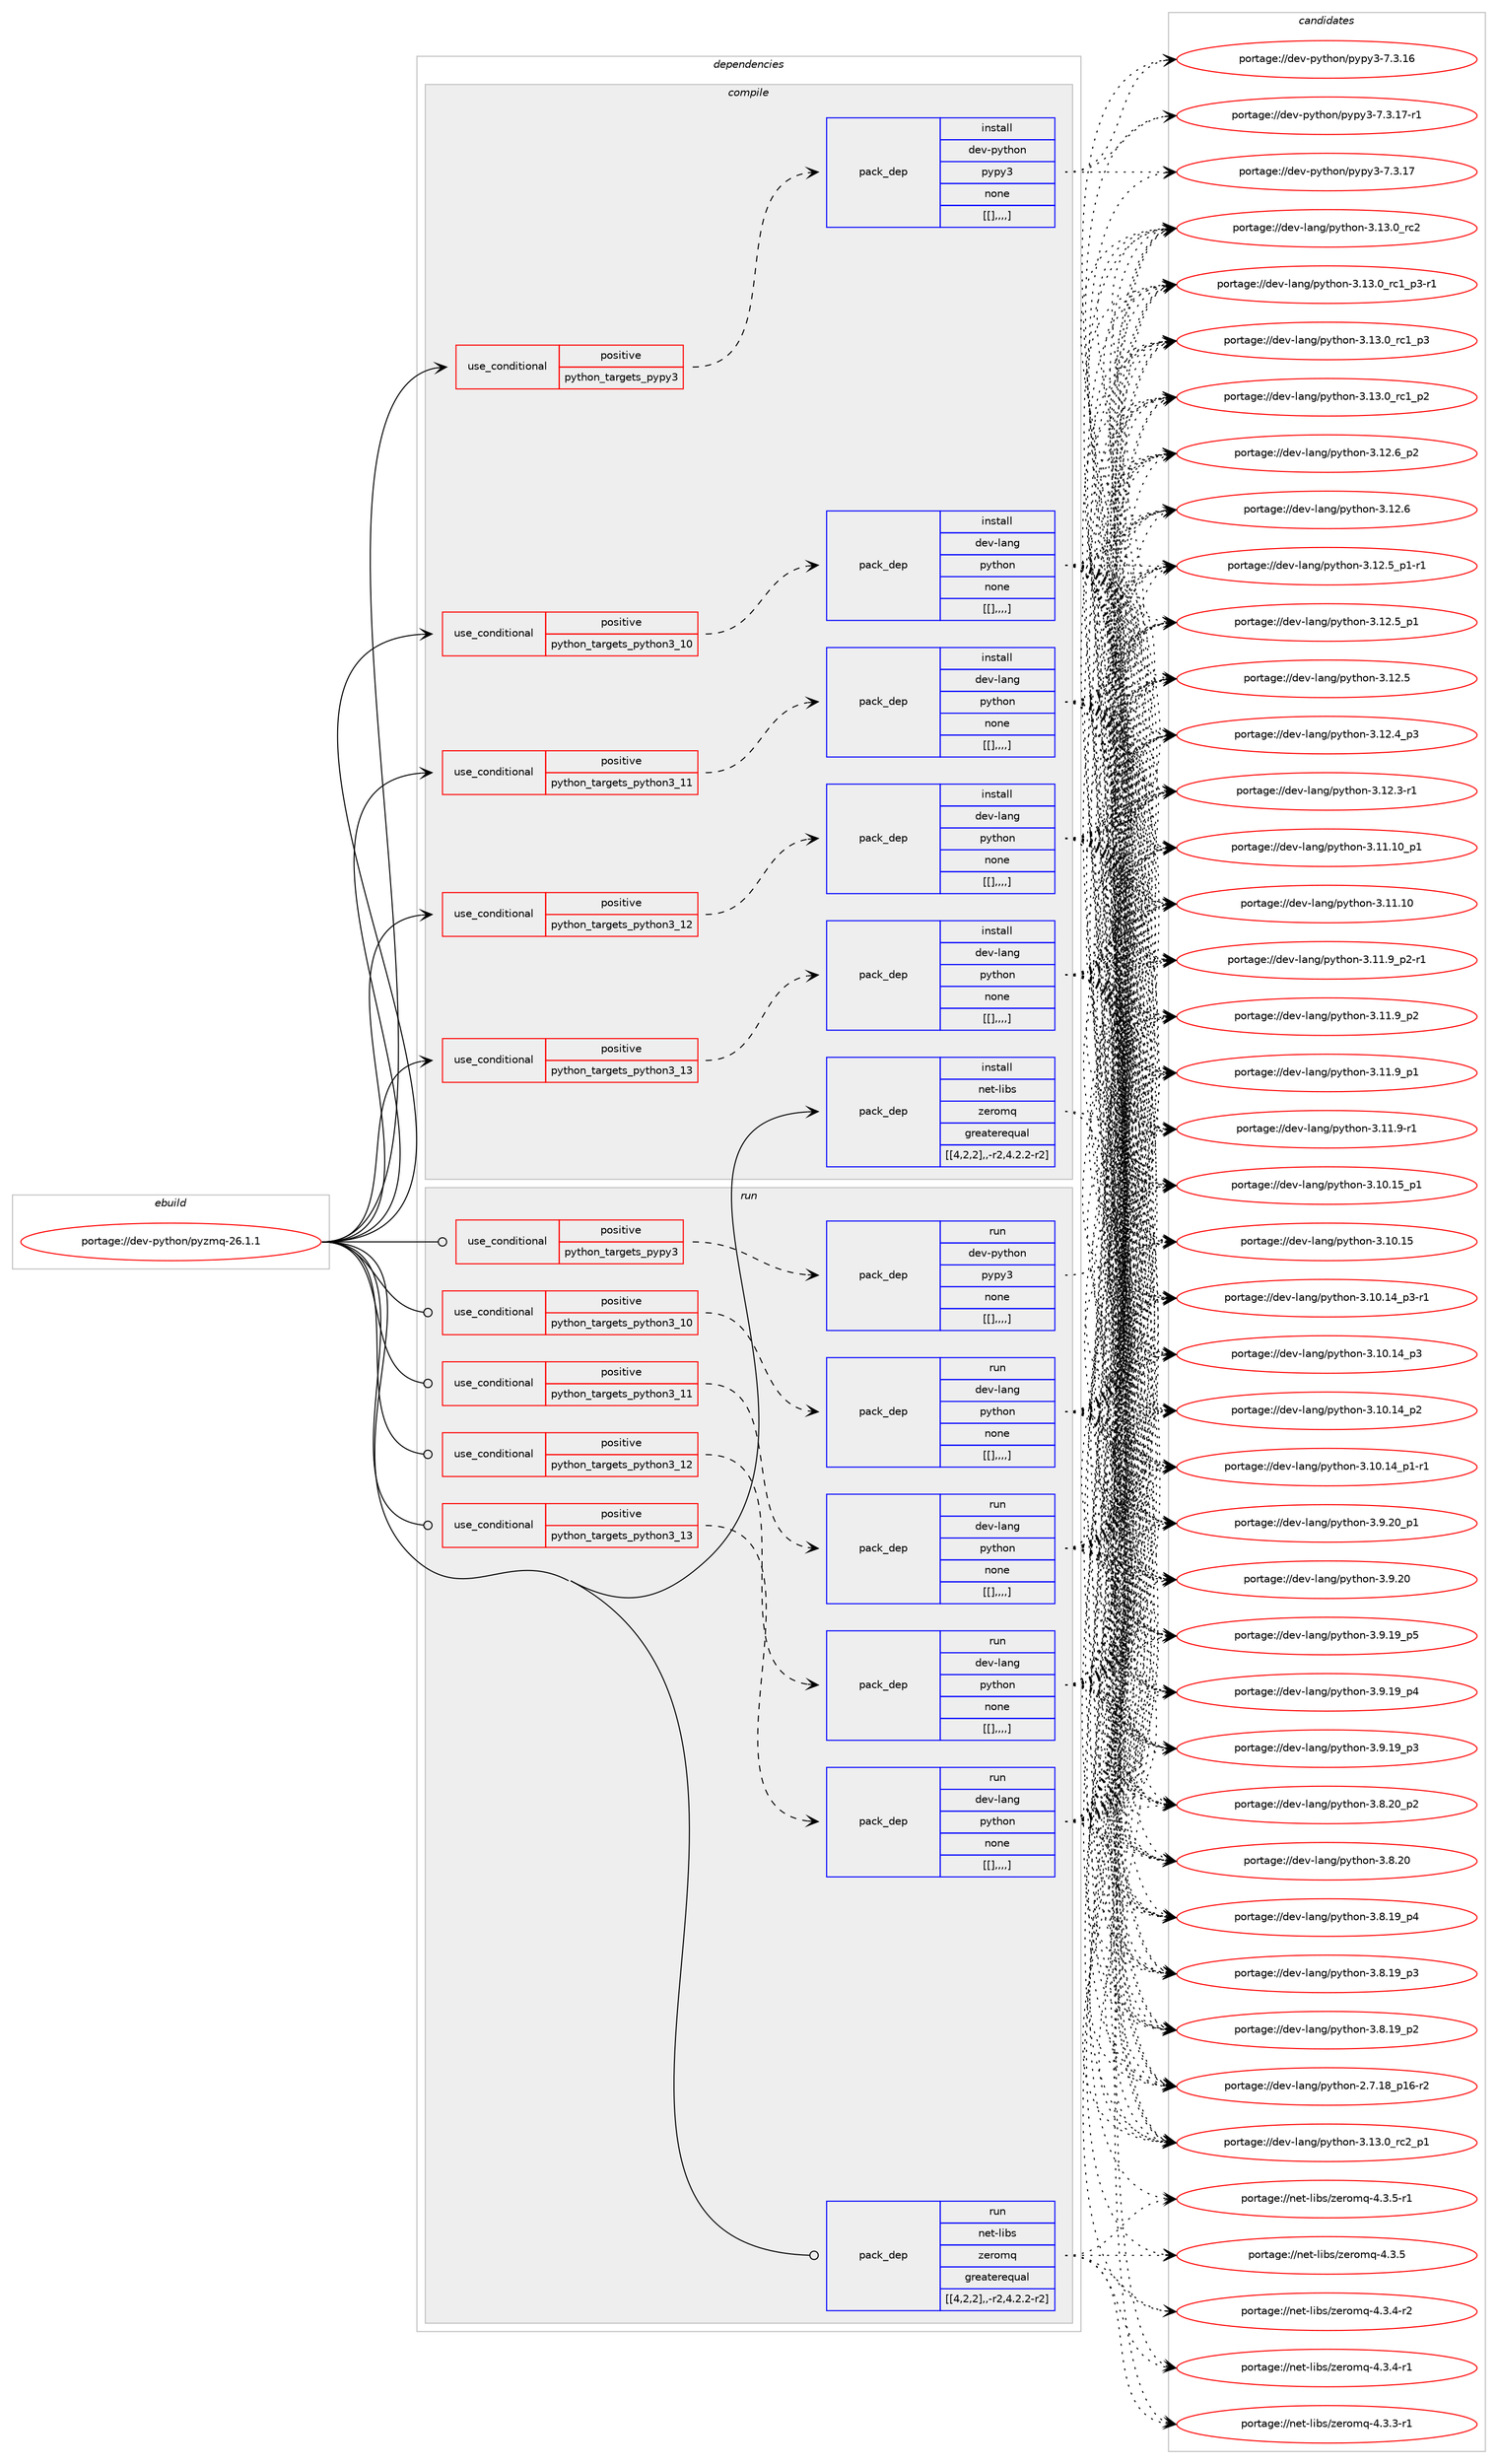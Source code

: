 digraph prolog {

# *************
# Graph options
# *************

newrank=true;
concentrate=true;
compound=true;
graph [rankdir=LR,fontname=Helvetica,fontsize=10,ranksep=1.5];#, ranksep=2.5, nodesep=0.2];
edge  [arrowhead=vee];
node  [fontname=Helvetica,fontsize=10];

# **********
# The ebuild
# **********

subgraph cluster_leftcol {
color=gray;
label=<<i>ebuild</i>>;
id [label="portage://dev-python/pyzmq-26.1.1", color=red, width=4, href="../dev-python/pyzmq-26.1.1.svg"];
}

# ****************
# The dependencies
# ****************

subgraph cluster_midcol {
color=gray;
label=<<i>dependencies</i>>;
subgraph cluster_compile {
fillcolor="#eeeeee";
style=filled;
label=<<i>compile</i>>;
subgraph cond40339 {
dependency164224 [label=<<TABLE BORDER="0" CELLBORDER="1" CELLSPACING="0" CELLPADDING="4"><TR><TD ROWSPAN="3" CELLPADDING="10">use_conditional</TD></TR><TR><TD>positive</TD></TR><TR><TD>python_targets_pypy3</TD></TR></TABLE>>, shape=none, color=red];
subgraph pack122627 {
dependency164225 [label=<<TABLE BORDER="0" CELLBORDER="1" CELLSPACING="0" CELLPADDING="4" WIDTH="220"><TR><TD ROWSPAN="6" CELLPADDING="30">pack_dep</TD></TR><TR><TD WIDTH="110">install</TD></TR><TR><TD>dev-python</TD></TR><TR><TD>pypy3</TD></TR><TR><TD>none</TD></TR><TR><TD>[[],,,,]</TD></TR></TABLE>>, shape=none, color=blue];
}
dependency164224:e -> dependency164225:w [weight=20,style="dashed",arrowhead="vee"];
}
id:e -> dependency164224:w [weight=20,style="solid",arrowhead="vee"];
subgraph cond40340 {
dependency164226 [label=<<TABLE BORDER="0" CELLBORDER="1" CELLSPACING="0" CELLPADDING="4"><TR><TD ROWSPAN="3" CELLPADDING="10">use_conditional</TD></TR><TR><TD>positive</TD></TR><TR><TD>python_targets_python3_10</TD></TR></TABLE>>, shape=none, color=red];
subgraph pack122628 {
dependency164227 [label=<<TABLE BORDER="0" CELLBORDER="1" CELLSPACING="0" CELLPADDING="4" WIDTH="220"><TR><TD ROWSPAN="6" CELLPADDING="30">pack_dep</TD></TR><TR><TD WIDTH="110">install</TD></TR><TR><TD>dev-lang</TD></TR><TR><TD>python</TD></TR><TR><TD>none</TD></TR><TR><TD>[[],,,,]</TD></TR></TABLE>>, shape=none, color=blue];
}
dependency164226:e -> dependency164227:w [weight=20,style="dashed",arrowhead="vee"];
}
id:e -> dependency164226:w [weight=20,style="solid",arrowhead="vee"];
subgraph cond40341 {
dependency164228 [label=<<TABLE BORDER="0" CELLBORDER="1" CELLSPACING="0" CELLPADDING="4"><TR><TD ROWSPAN="3" CELLPADDING="10">use_conditional</TD></TR><TR><TD>positive</TD></TR><TR><TD>python_targets_python3_11</TD></TR></TABLE>>, shape=none, color=red];
subgraph pack122629 {
dependency164229 [label=<<TABLE BORDER="0" CELLBORDER="1" CELLSPACING="0" CELLPADDING="4" WIDTH="220"><TR><TD ROWSPAN="6" CELLPADDING="30">pack_dep</TD></TR><TR><TD WIDTH="110">install</TD></TR><TR><TD>dev-lang</TD></TR><TR><TD>python</TD></TR><TR><TD>none</TD></TR><TR><TD>[[],,,,]</TD></TR></TABLE>>, shape=none, color=blue];
}
dependency164228:e -> dependency164229:w [weight=20,style="dashed",arrowhead="vee"];
}
id:e -> dependency164228:w [weight=20,style="solid",arrowhead="vee"];
subgraph cond40342 {
dependency164230 [label=<<TABLE BORDER="0" CELLBORDER="1" CELLSPACING="0" CELLPADDING="4"><TR><TD ROWSPAN="3" CELLPADDING="10">use_conditional</TD></TR><TR><TD>positive</TD></TR><TR><TD>python_targets_python3_12</TD></TR></TABLE>>, shape=none, color=red];
subgraph pack122630 {
dependency164231 [label=<<TABLE BORDER="0" CELLBORDER="1" CELLSPACING="0" CELLPADDING="4" WIDTH="220"><TR><TD ROWSPAN="6" CELLPADDING="30">pack_dep</TD></TR><TR><TD WIDTH="110">install</TD></TR><TR><TD>dev-lang</TD></TR><TR><TD>python</TD></TR><TR><TD>none</TD></TR><TR><TD>[[],,,,]</TD></TR></TABLE>>, shape=none, color=blue];
}
dependency164230:e -> dependency164231:w [weight=20,style="dashed",arrowhead="vee"];
}
id:e -> dependency164230:w [weight=20,style="solid",arrowhead="vee"];
subgraph cond40343 {
dependency164232 [label=<<TABLE BORDER="0" CELLBORDER="1" CELLSPACING="0" CELLPADDING="4"><TR><TD ROWSPAN="3" CELLPADDING="10">use_conditional</TD></TR><TR><TD>positive</TD></TR><TR><TD>python_targets_python3_13</TD></TR></TABLE>>, shape=none, color=red];
subgraph pack122631 {
dependency164233 [label=<<TABLE BORDER="0" CELLBORDER="1" CELLSPACING="0" CELLPADDING="4" WIDTH="220"><TR><TD ROWSPAN="6" CELLPADDING="30">pack_dep</TD></TR><TR><TD WIDTH="110">install</TD></TR><TR><TD>dev-lang</TD></TR><TR><TD>python</TD></TR><TR><TD>none</TD></TR><TR><TD>[[],,,,]</TD></TR></TABLE>>, shape=none, color=blue];
}
dependency164232:e -> dependency164233:w [weight=20,style="dashed",arrowhead="vee"];
}
id:e -> dependency164232:w [weight=20,style="solid",arrowhead="vee"];
subgraph pack122632 {
dependency164234 [label=<<TABLE BORDER="0" CELLBORDER="1" CELLSPACING="0" CELLPADDING="4" WIDTH="220"><TR><TD ROWSPAN="6" CELLPADDING="30">pack_dep</TD></TR><TR><TD WIDTH="110">install</TD></TR><TR><TD>net-libs</TD></TR><TR><TD>zeromq</TD></TR><TR><TD>greaterequal</TD></TR><TR><TD>[[4,2,2],,-r2,4.2.2-r2]</TD></TR></TABLE>>, shape=none, color=blue];
}
id:e -> dependency164234:w [weight=20,style="solid",arrowhead="vee"];
}
subgraph cluster_compileandrun {
fillcolor="#eeeeee";
style=filled;
label=<<i>compile and run</i>>;
}
subgraph cluster_run {
fillcolor="#eeeeee";
style=filled;
label=<<i>run</i>>;
subgraph cond40344 {
dependency164235 [label=<<TABLE BORDER="0" CELLBORDER="1" CELLSPACING="0" CELLPADDING="4"><TR><TD ROWSPAN="3" CELLPADDING="10">use_conditional</TD></TR><TR><TD>positive</TD></TR><TR><TD>python_targets_pypy3</TD></TR></TABLE>>, shape=none, color=red];
subgraph pack122633 {
dependency164236 [label=<<TABLE BORDER="0" CELLBORDER="1" CELLSPACING="0" CELLPADDING="4" WIDTH="220"><TR><TD ROWSPAN="6" CELLPADDING="30">pack_dep</TD></TR><TR><TD WIDTH="110">run</TD></TR><TR><TD>dev-python</TD></TR><TR><TD>pypy3</TD></TR><TR><TD>none</TD></TR><TR><TD>[[],,,,]</TD></TR></TABLE>>, shape=none, color=blue];
}
dependency164235:e -> dependency164236:w [weight=20,style="dashed",arrowhead="vee"];
}
id:e -> dependency164235:w [weight=20,style="solid",arrowhead="odot"];
subgraph cond40345 {
dependency164237 [label=<<TABLE BORDER="0" CELLBORDER="1" CELLSPACING="0" CELLPADDING="4"><TR><TD ROWSPAN="3" CELLPADDING="10">use_conditional</TD></TR><TR><TD>positive</TD></TR><TR><TD>python_targets_python3_10</TD></TR></TABLE>>, shape=none, color=red];
subgraph pack122634 {
dependency164238 [label=<<TABLE BORDER="0" CELLBORDER="1" CELLSPACING="0" CELLPADDING="4" WIDTH="220"><TR><TD ROWSPAN="6" CELLPADDING="30">pack_dep</TD></TR><TR><TD WIDTH="110">run</TD></TR><TR><TD>dev-lang</TD></TR><TR><TD>python</TD></TR><TR><TD>none</TD></TR><TR><TD>[[],,,,]</TD></TR></TABLE>>, shape=none, color=blue];
}
dependency164237:e -> dependency164238:w [weight=20,style="dashed",arrowhead="vee"];
}
id:e -> dependency164237:w [weight=20,style="solid",arrowhead="odot"];
subgraph cond40346 {
dependency164239 [label=<<TABLE BORDER="0" CELLBORDER="1" CELLSPACING="0" CELLPADDING="4"><TR><TD ROWSPAN="3" CELLPADDING="10">use_conditional</TD></TR><TR><TD>positive</TD></TR><TR><TD>python_targets_python3_11</TD></TR></TABLE>>, shape=none, color=red];
subgraph pack122635 {
dependency164240 [label=<<TABLE BORDER="0" CELLBORDER="1" CELLSPACING="0" CELLPADDING="4" WIDTH="220"><TR><TD ROWSPAN="6" CELLPADDING="30">pack_dep</TD></TR><TR><TD WIDTH="110">run</TD></TR><TR><TD>dev-lang</TD></TR><TR><TD>python</TD></TR><TR><TD>none</TD></TR><TR><TD>[[],,,,]</TD></TR></TABLE>>, shape=none, color=blue];
}
dependency164239:e -> dependency164240:w [weight=20,style="dashed",arrowhead="vee"];
}
id:e -> dependency164239:w [weight=20,style="solid",arrowhead="odot"];
subgraph cond40347 {
dependency164241 [label=<<TABLE BORDER="0" CELLBORDER="1" CELLSPACING="0" CELLPADDING="4"><TR><TD ROWSPAN="3" CELLPADDING="10">use_conditional</TD></TR><TR><TD>positive</TD></TR><TR><TD>python_targets_python3_12</TD></TR></TABLE>>, shape=none, color=red];
subgraph pack122636 {
dependency164242 [label=<<TABLE BORDER="0" CELLBORDER="1" CELLSPACING="0" CELLPADDING="4" WIDTH="220"><TR><TD ROWSPAN="6" CELLPADDING="30">pack_dep</TD></TR><TR><TD WIDTH="110">run</TD></TR><TR><TD>dev-lang</TD></TR><TR><TD>python</TD></TR><TR><TD>none</TD></TR><TR><TD>[[],,,,]</TD></TR></TABLE>>, shape=none, color=blue];
}
dependency164241:e -> dependency164242:w [weight=20,style="dashed",arrowhead="vee"];
}
id:e -> dependency164241:w [weight=20,style="solid",arrowhead="odot"];
subgraph cond40348 {
dependency164243 [label=<<TABLE BORDER="0" CELLBORDER="1" CELLSPACING="0" CELLPADDING="4"><TR><TD ROWSPAN="3" CELLPADDING="10">use_conditional</TD></TR><TR><TD>positive</TD></TR><TR><TD>python_targets_python3_13</TD></TR></TABLE>>, shape=none, color=red];
subgraph pack122637 {
dependency164244 [label=<<TABLE BORDER="0" CELLBORDER="1" CELLSPACING="0" CELLPADDING="4" WIDTH="220"><TR><TD ROWSPAN="6" CELLPADDING="30">pack_dep</TD></TR><TR><TD WIDTH="110">run</TD></TR><TR><TD>dev-lang</TD></TR><TR><TD>python</TD></TR><TR><TD>none</TD></TR><TR><TD>[[],,,,]</TD></TR></TABLE>>, shape=none, color=blue];
}
dependency164243:e -> dependency164244:w [weight=20,style="dashed",arrowhead="vee"];
}
id:e -> dependency164243:w [weight=20,style="solid",arrowhead="odot"];
subgraph pack122638 {
dependency164245 [label=<<TABLE BORDER="0" CELLBORDER="1" CELLSPACING="0" CELLPADDING="4" WIDTH="220"><TR><TD ROWSPAN="6" CELLPADDING="30">pack_dep</TD></TR><TR><TD WIDTH="110">run</TD></TR><TR><TD>net-libs</TD></TR><TR><TD>zeromq</TD></TR><TR><TD>greaterequal</TD></TR><TR><TD>[[4,2,2],,-r2,4.2.2-r2]</TD></TR></TABLE>>, shape=none, color=blue];
}
id:e -> dependency164245:w [weight=20,style="solid",arrowhead="odot"];
}
}

# **************
# The candidates
# **************

subgraph cluster_choices {
rank=same;
color=gray;
label=<<i>candidates</i>>;

subgraph choice122627 {
color=black;
nodesep=1;
choice100101118451121211161041111104711212111212151455546514649554511449 [label="portage://dev-python/pypy3-7.3.17-r1", color=red, width=4,href="../dev-python/pypy3-7.3.17-r1.svg"];
choice10010111845112121116104111110471121211121215145554651464955 [label="portage://dev-python/pypy3-7.3.17", color=red, width=4,href="../dev-python/pypy3-7.3.17.svg"];
choice10010111845112121116104111110471121211121215145554651464954 [label="portage://dev-python/pypy3-7.3.16", color=red, width=4,href="../dev-python/pypy3-7.3.16.svg"];
dependency164225:e -> choice100101118451121211161041111104711212111212151455546514649554511449:w [style=dotted,weight="100"];
dependency164225:e -> choice10010111845112121116104111110471121211121215145554651464955:w [style=dotted,weight="100"];
dependency164225:e -> choice10010111845112121116104111110471121211121215145554651464954:w [style=dotted,weight="100"];
}
subgraph choice122628 {
color=black;
nodesep=1;
choice100101118451089711010347112121116104111110455146495146489511499509511249 [label="portage://dev-lang/python-3.13.0_rc2_p1", color=red, width=4,href="../dev-lang/python-3.13.0_rc2_p1.svg"];
choice10010111845108971101034711212111610411111045514649514648951149950 [label="portage://dev-lang/python-3.13.0_rc2", color=red, width=4,href="../dev-lang/python-3.13.0_rc2.svg"];
choice1001011184510897110103471121211161041111104551464951464895114994995112514511449 [label="portage://dev-lang/python-3.13.0_rc1_p3-r1", color=red, width=4,href="../dev-lang/python-3.13.0_rc1_p3-r1.svg"];
choice100101118451089711010347112121116104111110455146495146489511499499511251 [label="portage://dev-lang/python-3.13.0_rc1_p3", color=red, width=4,href="../dev-lang/python-3.13.0_rc1_p3.svg"];
choice100101118451089711010347112121116104111110455146495146489511499499511250 [label="portage://dev-lang/python-3.13.0_rc1_p2", color=red, width=4,href="../dev-lang/python-3.13.0_rc1_p2.svg"];
choice100101118451089711010347112121116104111110455146495046549511250 [label="portage://dev-lang/python-3.12.6_p2", color=red, width=4,href="../dev-lang/python-3.12.6_p2.svg"];
choice10010111845108971101034711212111610411111045514649504654 [label="portage://dev-lang/python-3.12.6", color=red, width=4,href="../dev-lang/python-3.12.6.svg"];
choice1001011184510897110103471121211161041111104551464950465395112494511449 [label="portage://dev-lang/python-3.12.5_p1-r1", color=red, width=4,href="../dev-lang/python-3.12.5_p1-r1.svg"];
choice100101118451089711010347112121116104111110455146495046539511249 [label="portage://dev-lang/python-3.12.5_p1", color=red, width=4,href="../dev-lang/python-3.12.5_p1.svg"];
choice10010111845108971101034711212111610411111045514649504653 [label="portage://dev-lang/python-3.12.5", color=red, width=4,href="../dev-lang/python-3.12.5.svg"];
choice100101118451089711010347112121116104111110455146495046529511251 [label="portage://dev-lang/python-3.12.4_p3", color=red, width=4,href="../dev-lang/python-3.12.4_p3.svg"];
choice100101118451089711010347112121116104111110455146495046514511449 [label="portage://dev-lang/python-3.12.3-r1", color=red, width=4,href="../dev-lang/python-3.12.3-r1.svg"];
choice10010111845108971101034711212111610411111045514649494649489511249 [label="portage://dev-lang/python-3.11.10_p1", color=red, width=4,href="../dev-lang/python-3.11.10_p1.svg"];
choice1001011184510897110103471121211161041111104551464949464948 [label="portage://dev-lang/python-3.11.10", color=red, width=4,href="../dev-lang/python-3.11.10.svg"];
choice1001011184510897110103471121211161041111104551464949465795112504511449 [label="portage://dev-lang/python-3.11.9_p2-r1", color=red, width=4,href="../dev-lang/python-3.11.9_p2-r1.svg"];
choice100101118451089711010347112121116104111110455146494946579511250 [label="portage://dev-lang/python-3.11.9_p2", color=red, width=4,href="../dev-lang/python-3.11.9_p2.svg"];
choice100101118451089711010347112121116104111110455146494946579511249 [label="portage://dev-lang/python-3.11.9_p1", color=red, width=4,href="../dev-lang/python-3.11.9_p1.svg"];
choice100101118451089711010347112121116104111110455146494946574511449 [label="portage://dev-lang/python-3.11.9-r1", color=red, width=4,href="../dev-lang/python-3.11.9-r1.svg"];
choice10010111845108971101034711212111610411111045514649484649539511249 [label="portage://dev-lang/python-3.10.15_p1", color=red, width=4,href="../dev-lang/python-3.10.15_p1.svg"];
choice1001011184510897110103471121211161041111104551464948464953 [label="portage://dev-lang/python-3.10.15", color=red, width=4,href="../dev-lang/python-3.10.15.svg"];
choice100101118451089711010347112121116104111110455146494846495295112514511449 [label="portage://dev-lang/python-3.10.14_p3-r1", color=red, width=4,href="../dev-lang/python-3.10.14_p3-r1.svg"];
choice10010111845108971101034711212111610411111045514649484649529511251 [label="portage://dev-lang/python-3.10.14_p3", color=red, width=4,href="../dev-lang/python-3.10.14_p3.svg"];
choice10010111845108971101034711212111610411111045514649484649529511250 [label="portage://dev-lang/python-3.10.14_p2", color=red, width=4,href="../dev-lang/python-3.10.14_p2.svg"];
choice100101118451089711010347112121116104111110455146494846495295112494511449 [label="portage://dev-lang/python-3.10.14_p1-r1", color=red, width=4,href="../dev-lang/python-3.10.14_p1-r1.svg"];
choice100101118451089711010347112121116104111110455146574650489511249 [label="portage://dev-lang/python-3.9.20_p1", color=red, width=4,href="../dev-lang/python-3.9.20_p1.svg"];
choice10010111845108971101034711212111610411111045514657465048 [label="portage://dev-lang/python-3.9.20", color=red, width=4,href="../dev-lang/python-3.9.20.svg"];
choice100101118451089711010347112121116104111110455146574649579511253 [label="portage://dev-lang/python-3.9.19_p5", color=red, width=4,href="../dev-lang/python-3.9.19_p5.svg"];
choice100101118451089711010347112121116104111110455146574649579511252 [label="portage://dev-lang/python-3.9.19_p4", color=red, width=4,href="../dev-lang/python-3.9.19_p4.svg"];
choice100101118451089711010347112121116104111110455146574649579511251 [label="portage://dev-lang/python-3.9.19_p3", color=red, width=4,href="../dev-lang/python-3.9.19_p3.svg"];
choice100101118451089711010347112121116104111110455146564650489511250 [label="portage://dev-lang/python-3.8.20_p2", color=red, width=4,href="../dev-lang/python-3.8.20_p2.svg"];
choice10010111845108971101034711212111610411111045514656465048 [label="portage://dev-lang/python-3.8.20", color=red, width=4,href="../dev-lang/python-3.8.20.svg"];
choice100101118451089711010347112121116104111110455146564649579511252 [label="portage://dev-lang/python-3.8.19_p4", color=red, width=4,href="../dev-lang/python-3.8.19_p4.svg"];
choice100101118451089711010347112121116104111110455146564649579511251 [label="portage://dev-lang/python-3.8.19_p3", color=red, width=4,href="../dev-lang/python-3.8.19_p3.svg"];
choice100101118451089711010347112121116104111110455146564649579511250 [label="portage://dev-lang/python-3.8.19_p2", color=red, width=4,href="../dev-lang/python-3.8.19_p2.svg"];
choice100101118451089711010347112121116104111110455046554649569511249544511450 [label="portage://dev-lang/python-2.7.18_p16-r2", color=red, width=4,href="../dev-lang/python-2.7.18_p16-r2.svg"];
dependency164227:e -> choice100101118451089711010347112121116104111110455146495146489511499509511249:w [style=dotted,weight="100"];
dependency164227:e -> choice10010111845108971101034711212111610411111045514649514648951149950:w [style=dotted,weight="100"];
dependency164227:e -> choice1001011184510897110103471121211161041111104551464951464895114994995112514511449:w [style=dotted,weight="100"];
dependency164227:e -> choice100101118451089711010347112121116104111110455146495146489511499499511251:w [style=dotted,weight="100"];
dependency164227:e -> choice100101118451089711010347112121116104111110455146495146489511499499511250:w [style=dotted,weight="100"];
dependency164227:e -> choice100101118451089711010347112121116104111110455146495046549511250:w [style=dotted,weight="100"];
dependency164227:e -> choice10010111845108971101034711212111610411111045514649504654:w [style=dotted,weight="100"];
dependency164227:e -> choice1001011184510897110103471121211161041111104551464950465395112494511449:w [style=dotted,weight="100"];
dependency164227:e -> choice100101118451089711010347112121116104111110455146495046539511249:w [style=dotted,weight="100"];
dependency164227:e -> choice10010111845108971101034711212111610411111045514649504653:w [style=dotted,weight="100"];
dependency164227:e -> choice100101118451089711010347112121116104111110455146495046529511251:w [style=dotted,weight="100"];
dependency164227:e -> choice100101118451089711010347112121116104111110455146495046514511449:w [style=dotted,weight="100"];
dependency164227:e -> choice10010111845108971101034711212111610411111045514649494649489511249:w [style=dotted,weight="100"];
dependency164227:e -> choice1001011184510897110103471121211161041111104551464949464948:w [style=dotted,weight="100"];
dependency164227:e -> choice1001011184510897110103471121211161041111104551464949465795112504511449:w [style=dotted,weight="100"];
dependency164227:e -> choice100101118451089711010347112121116104111110455146494946579511250:w [style=dotted,weight="100"];
dependency164227:e -> choice100101118451089711010347112121116104111110455146494946579511249:w [style=dotted,weight="100"];
dependency164227:e -> choice100101118451089711010347112121116104111110455146494946574511449:w [style=dotted,weight="100"];
dependency164227:e -> choice10010111845108971101034711212111610411111045514649484649539511249:w [style=dotted,weight="100"];
dependency164227:e -> choice1001011184510897110103471121211161041111104551464948464953:w [style=dotted,weight="100"];
dependency164227:e -> choice100101118451089711010347112121116104111110455146494846495295112514511449:w [style=dotted,weight="100"];
dependency164227:e -> choice10010111845108971101034711212111610411111045514649484649529511251:w [style=dotted,weight="100"];
dependency164227:e -> choice10010111845108971101034711212111610411111045514649484649529511250:w [style=dotted,weight="100"];
dependency164227:e -> choice100101118451089711010347112121116104111110455146494846495295112494511449:w [style=dotted,weight="100"];
dependency164227:e -> choice100101118451089711010347112121116104111110455146574650489511249:w [style=dotted,weight="100"];
dependency164227:e -> choice10010111845108971101034711212111610411111045514657465048:w [style=dotted,weight="100"];
dependency164227:e -> choice100101118451089711010347112121116104111110455146574649579511253:w [style=dotted,weight="100"];
dependency164227:e -> choice100101118451089711010347112121116104111110455146574649579511252:w [style=dotted,weight="100"];
dependency164227:e -> choice100101118451089711010347112121116104111110455146574649579511251:w [style=dotted,weight="100"];
dependency164227:e -> choice100101118451089711010347112121116104111110455146564650489511250:w [style=dotted,weight="100"];
dependency164227:e -> choice10010111845108971101034711212111610411111045514656465048:w [style=dotted,weight="100"];
dependency164227:e -> choice100101118451089711010347112121116104111110455146564649579511252:w [style=dotted,weight="100"];
dependency164227:e -> choice100101118451089711010347112121116104111110455146564649579511251:w [style=dotted,weight="100"];
dependency164227:e -> choice100101118451089711010347112121116104111110455146564649579511250:w [style=dotted,weight="100"];
dependency164227:e -> choice100101118451089711010347112121116104111110455046554649569511249544511450:w [style=dotted,weight="100"];
}
subgraph choice122629 {
color=black;
nodesep=1;
choice100101118451089711010347112121116104111110455146495146489511499509511249 [label="portage://dev-lang/python-3.13.0_rc2_p1", color=red, width=4,href="../dev-lang/python-3.13.0_rc2_p1.svg"];
choice10010111845108971101034711212111610411111045514649514648951149950 [label="portage://dev-lang/python-3.13.0_rc2", color=red, width=4,href="../dev-lang/python-3.13.0_rc2.svg"];
choice1001011184510897110103471121211161041111104551464951464895114994995112514511449 [label="portage://dev-lang/python-3.13.0_rc1_p3-r1", color=red, width=4,href="../dev-lang/python-3.13.0_rc1_p3-r1.svg"];
choice100101118451089711010347112121116104111110455146495146489511499499511251 [label="portage://dev-lang/python-3.13.0_rc1_p3", color=red, width=4,href="../dev-lang/python-3.13.0_rc1_p3.svg"];
choice100101118451089711010347112121116104111110455146495146489511499499511250 [label="portage://dev-lang/python-3.13.0_rc1_p2", color=red, width=4,href="../dev-lang/python-3.13.0_rc1_p2.svg"];
choice100101118451089711010347112121116104111110455146495046549511250 [label="portage://dev-lang/python-3.12.6_p2", color=red, width=4,href="../dev-lang/python-3.12.6_p2.svg"];
choice10010111845108971101034711212111610411111045514649504654 [label="portage://dev-lang/python-3.12.6", color=red, width=4,href="../dev-lang/python-3.12.6.svg"];
choice1001011184510897110103471121211161041111104551464950465395112494511449 [label="portage://dev-lang/python-3.12.5_p1-r1", color=red, width=4,href="../dev-lang/python-3.12.5_p1-r1.svg"];
choice100101118451089711010347112121116104111110455146495046539511249 [label="portage://dev-lang/python-3.12.5_p1", color=red, width=4,href="../dev-lang/python-3.12.5_p1.svg"];
choice10010111845108971101034711212111610411111045514649504653 [label="portage://dev-lang/python-3.12.5", color=red, width=4,href="../dev-lang/python-3.12.5.svg"];
choice100101118451089711010347112121116104111110455146495046529511251 [label="portage://dev-lang/python-3.12.4_p3", color=red, width=4,href="../dev-lang/python-3.12.4_p3.svg"];
choice100101118451089711010347112121116104111110455146495046514511449 [label="portage://dev-lang/python-3.12.3-r1", color=red, width=4,href="../dev-lang/python-3.12.3-r1.svg"];
choice10010111845108971101034711212111610411111045514649494649489511249 [label="portage://dev-lang/python-3.11.10_p1", color=red, width=4,href="../dev-lang/python-3.11.10_p1.svg"];
choice1001011184510897110103471121211161041111104551464949464948 [label="portage://dev-lang/python-3.11.10", color=red, width=4,href="../dev-lang/python-3.11.10.svg"];
choice1001011184510897110103471121211161041111104551464949465795112504511449 [label="portage://dev-lang/python-3.11.9_p2-r1", color=red, width=4,href="../dev-lang/python-3.11.9_p2-r1.svg"];
choice100101118451089711010347112121116104111110455146494946579511250 [label="portage://dev-lang/python-3.11.9_p2", color=red, width=4,href="../dev-lang/python-3.11.9_p2.svg"];
choice100101118451089711010347112121116104111110455146494946579511249 [label="portage://dev-lang/python-3.11.9_p1", color=red, width=4,href="../dev-lang/python-3.11.9_p1.svg"];
choice100101118451089711010347112121116104111110455146494946574511449 [label="portage://dev-lang/python-3.11.9-r1", color=red, width=4,href="../dev-lang/python-3.11.9-r1.svg"];
choice10010111845108971101034711212111610411111045514649484649539511249 [label="portage://dev-lang/python-3.10.15_p1", color=red, width=4,href="../dev-lang/python-3.10.15_p1.svg"];
choice1001011184510897110103471121211161041111104551464948464953 [label="portage://dev-lang/python-3.10.15", color=red, width=4,href="../dev-lang/python-3.10.15.svg"];
choice100101118451089711010347112121116104111110455146494846495295112514511449 [label="portage://dev-lang/python-3.10.14_p3-r1", color=red, width=4,href="../dev-lang/python-3.10.14_p3-r1.svg"];
choice10010111845108971101034711212111610411111045514649484649529511251 [label="portage://dev-lang/python-3.10.14_p3", color=red, width=4,href="../dev-lang/python-3.10.14_p3.svg"];
choice10010111845108971101034711212111610411111045514649484649529511250 [label="portage://dev-lang/python-3.10.14_p2", color=red, width=4,href="../dev-lang/python-3.10.14_p2.svg"];
choice100101118451089711010347112121116104111110455146494846495295112494511449 [label="portage://dev-lang/python-3.10.14_p1-r1", color=red, width=4,href="../dev-lang/python-3.10.14_p1-r1.svg"];
choice100101118451089711010347112121116104111110455146574650489511249 [label="portage://dev-lang/python-3.9.20_p1", color=red, width=4,href="../dev-lang/python-3.9.20_p1.svg"];
choice10010111845108971101034711212111610411111045514657465048 [label="portage://dev-lang/python-3.9.20", color=red, width=4,href="../dev-lang/python-3.9.20.svg"];
choice100101118451089711010347112121116104111110455146574649579511253 [label="portage://dev-lang/python-3.9.19_p5", color=red, width=4,href="../dev-lang/python-3.9.19_p5.svg"];
choice100101118451089711010347112121116104111110455146574649579511252 [label="portage://dev-lang/python-3.9.19_p4", color=red, width=4,href="../dev-lang/python-3.9.19_p4.svg"];
choice100101118451089711010347112121116104111110455146574649579511251 [label="portage://dev-lang/python-3.9.19_p3", color=red, width=4,href="../dev-lang/python-3.9.19_p3.svg"];
choice100101118451089711010347112121116104111110455146564650489511250 [label="portage://dev-lang/python-3.8.20_p2", color=red, width=4,href="../dev-lang/python-3.8.20_p2.svg"];
choice10010111845108971101034711212111610411111045514656465048 [label="portage://dev-lang/python-3.8.20", color=red, width=4,href="../dev-lang/python-3.8.20.svg"];
choice100101118451089711010347112121116104111110455146564649579511252 [label="portage://dev-lang/python-3.8.19_p4", color=red, width=4,href="../dev-lang/python-3.8.19_p4.svg"];
choice100101118451089711010347112121116104111110455146564649579511251 [label="portage://dev-lang/python-3.8.19_p3", color=red, width=4,href="../dev-lang/python-3.8.19_p3.svg"];
choice100101118451089711010347112121116104111110455146564649579511250 [label="portage://dev-lang/python-3.8.19_p2", color=red, width=4,href="../dev-lang/python-3.8.19_p2.svg"];
choice100101118451089711010347112121116104111110455046554649569511249544511450 [label="portage://dev-lang/python-2.7.18_p16-r2", color=red, width=4,href="../dev-lang/python-2.7.18_p16-r2.svg"];
dependency164229:e -> choice100101118451089711010347112121116104111110455146495146489511499509511249:w [style=dotted,weight="100"];
dependency164229:e -> choice10010111845108971101034711212111610411111045514649514648951149950:w [style=dotted,weight="100"];
dependency164229:e -> choice1001011184510897110103471121211161041111104551464951464895114994995112514511449:w [style=dotted,weight="100"];
dependency164229:e -> choice100101118451089711010347112121116104111110455146495146489511499499511251:w [style=dotted,weight="100"];
dependency164229:e -> choice100101118451089711010347112121116104111110455146495146489511499499511250:w [style=dotted,weight="100"];
dependency164229:e -> choice100101118451089711010347112121116104111110455146495046549511250:w [style=dotted,weight="100"];
dependency164229:e -> choice10010111845108971101034711212111610411111045514649504654:w [style=dotted,weight="100"];
dependency164229:e -> choice1001011184510897110103471121211161041111104551464950465395112494511449:w [style=dotted,weight="100"];
dependency164229:e -> choice100101118451089711010347112121116104111110455146495046539511249:w [style=dotted,weight="100"];
dependency164229:e -> choice10010111845108971101034711212111610411111045514649504653:w [style=dotted,weight="100"];
dependency164229:e -> choice100101118451089711010347112121116104111110455146495046529511251:w [style=dotted,weight="100"];
dependency164229:e -> choice100101118451089711010347112121116104111110455146495046514511449:w [style=dotted,weight="100"];
dependency164229:e -> choice10010111845108971101034711212111610411111045514649494649489511249:w [style=dotted,weight="100"];
dependency164229:e -> choice1001011184510897110103471121211161041111104551464949464948:w [style=dotted,weight="100"];
dependency164229:e -> choice1001011184510897110103471121211161041111104551464949465795112504511449:w [style=dotted,weight="100"];
dependency164229:e -> choice100101118451089711010347112121116104111110455146494946579511250:w [style=dotted,weight="100"];
dependency164229:e -> choice100101118451089711010347112121116104111110455146494946579511249:w [style=dotted,weight="100"];
dependency164229:e -> choice100101118451089711010347112121116104111110455146494946574511449:w [style=dotted,weight="100"];
dependency164229:e -> choice10010111845108971101034711212111610411111045514649484649539511249:w [style=dotted,weight="100"];
dependency164229:e -> choice1001011184510897110103471121211161041111104551464948464953:w [style=dotted,weight="100"];
dependency164229:e -> choice100101118451089711010347112121116104111110455146494846495295112514511449:w [style=dotted,weight="100"];
dependency164229:e -> choice10010111845108971101034711212111610411111045514649484649529511251:w [style=dotted,weight="100"];
dependency164229:e -> choice10010111845108971101034711212111610411111045514649484649529511250:w [style=dotted,weight="100"];
dependency164229:e -> choice100101118451089711010347112121116104111110455146494846495295112494511449:w [style=dotted,weight="100"];
dependency164229:e -> choice100101118451089711010347112121116104111110455146574650489511249:w [style=dotted,weight="100"];
dependency164229:e -> choice10010111845108971101034711212111610411111045514657465048:w [style=dotted,weight="100"];
dependency164229:e -> choice100101118451089711010347112121116104111110455146574649579511253:w [style=dotted,weight="100"];
dependency164229:e -> choice100101118451089711010347112121116104111110455146574649579511252:w [style=dotted,weight="100"];
dependency164229:e -> choice100101118451089711010347112121116104111110455146574649579511251:w [style=dotted,weight="100"];
dependency164229:e -> choice100101118451089711010347112121116104111110455146564650489511250:w [style=dotted,weight="100"];
dependency164229:e -> choice10010111845108971101034711212111610411111045514656465048:w [style=dotted,weight="100"];
dependency164229:e -> choice100101118451089711010347112121116104111110455146564649579511252:w [style=dotted,weight="100"];
dependency164229:e -> choice100101118451089711010347112121116104111110455146564649579511251:w [style=dotted,weight="100"];
dependency164229:e -> choice100101118451089711010347112121116104111110455146564649579511250:w [style=dotted,weight="100"];
dependency164229:e -> choice100101118451089711010347112121116104111110455046554649569511249544511450:w [style=dotted,weight="100"];
}
subgraph choice122630 {
color=black;
nodesep=1;
choice100101118451089711010347112121116104111110455146495146489511499509511249 [label="portage://dev-lang/python-3.13.0_rc2_p1", color=red, width=4,href="../dev-lang/python-3.13.0_rc2_p1.svg"];
choice10010111845108971101034711212111610411111045514649514648951149950 [label="portage://dev-lang/python-3.13.0_rc2", color=red, width=4,href="../dev-lang/python-3.13.0_rc2.svg"];
choice1001011184510897110103471121211161041111104551464951464895114994995112514511449 [label="portage://dev-lang/python-3.13.0_rc1_p3-r1", color=red, width=4,href="../dev-lang/python-3.13.0_rc1_p3-r1.svg"];
choice100101118451089711010347112121116104111110455146495146489511499499511251 [label="portage://dev-lang/python-3.13.0_rc1_p3", color=red, width=4,href="../dev-lang/python-3.13.0_rc1_p3.svg"];
choice100101118451089711010347112121116104111110455146495146489511499499511250 [label="portage://dev-lang/python-3.13.0_rc1_p2", color=red, width=4,href="../dev-lang/python-3.13.0_rc1_p2.svg"];
choice100101118451089711010347112121116104111110455146495046549511250 [label="portage://dev-lang/python-3.12.6_p2", color=red, width=4,href="../dev-lang/python-3.12.6_p2.svg"];
choice10010111845108971101034711212111610411111045514649504654 [label="portage://dev-lang/python-3.12.6", color=red, width=4,href="../dev-lang/python-3.12.6.svg"];
choice1001011184510897110103471121211161041111104551464950465395112494511449 [label="portage://dev-lang/python-3.12.5_p1-r1", color=red, width=4,href="../dev-lang/python-3.12.5_p1-r1.svg"];
choice100101118451089711010347112121116104111110455146495046539511249 [label="portage://dev-lang/python-3.12.5_p1", color=red, width=4,href="../dev-lang/python-3.12.5_p1.svg"];
choice10010111845108971101034711212111610411111045514649504653 [label="portage://dev-lang/python-3.12.5", color=red, width=4,href="../dev-lang/python-3.12.5.svg"];
choice100101118451089711010347112121116104111110455146495046529511251 [label="portage://dev-lang/python-3.12.4_p3", color=red, width=4,href="../dev-lang/python-3.12.4_p3.svg"];
choice100101118451089711010347112121116104111110455146495046514511449 [label="portage://dev-lang/python-3.12.3-r1", color=red, width=4,href="../dev-lang/python-3.12.3-r1.svg"];
choice10010111845108971101034711212111610411111045514649494649489511249 [label="portage://dev-lang/python-3.11.10_p1", color=red, width=4,href="../dev-lang/python-3.11.10_p1.svg"];
choice1001011184510897110103471121211161041111104551464949464948 [label="portage://dev-lang/python-3.11.10", color=red, width=4,href="../dev-lang/python-3.11.10.svg"];
choice1001011184510897110103471121211161041111104551464949465795112504511449 [label="portage://dev-lang/python-3.11.9_p2-r1", color=red, width=4,href="../dev-lang/python-3.11.9_p2-r1.svg"];
choice100101118451089711010347112121116104111110455146494946579511250 [label="portage://dev-lang/python-3.11.9_p2", color=red, width=4,href="../dev-lang/python-3.11.9_p2.svg"];
choice100101118451089711010347112121116104111110455146494946579511249 [label="portage://dev-lang/python-3.11.9_p1", color=red, width=4,href="../dev-lang/python-3.11.9_p1.svg"];
choice100101118451089711010347112121116104111110455146494946574511449 [label="portage://dev-lang/python-3.11.9-r1", color=red, width=4,href="../dev-lang/python-3.11.9-r1.svg"];
choice10010111845108971101034711212111610411111045514649484649539511249 [label="portage://dev-lang/python-3.10.15_p1", color=red, width=4,href="../dev-lang/python-3.10.15_p1.svg"];
choice1001011184510897110103471121211161041111104551464948464953 [label="portage://dev-lang/python-3.10.15", color=red, width=4,href="../dev-lang/python-3.10.15.svg"];
choice100101118451089711010347112121116104111110455146494846495295112514511449 [label="portage://dev-lang/python-3.10.14_p3-r1", color=red, width=4,href="../dev-lang/python-3.10.14_p3-r1.svg"];
choice10010111845108971101034711212111610411111045514649484649529511251 [label="portage://dev-lang/python-3.10.14_p3", color=red, width=4,href="../dev-lang/python-3.10.14_p3.svg"];
choice10010111845108971101034711212111610411111045514649484649529511250 [label="portage://dev-lang/python-3.10.14_p2", color=red, width=4,href="../dev-lang/python-3.10.14_p2.svg"];
choice100101118451089711010347112121116104111110455146494846495295112494511449 [label="portage://dev-lang/python-3.10.14_p1-r1", color=red, width=4,href="../dev-lang/python-3.10.14_p1-r1.svg"];
choice100101118451089711010347112121116104111110455146574650489511249 [label="portage://dev-lang/python-3.9.20_p1", color=red, width=4,href="../dev-lang/python-3.9.20_p1.svg"];
choice10010111845108971101034711212111610411111045514657465048 [label="portage://dev-lang/python-3.9.20", color=red, width=4,href="../dev-lang/python-3.9.20.svg"];
choice100101118451089711010347112121116104111110455146574649579511253 [label="portage://dev-lang/python-3.9.19_p5", color=red, width=4,href="../dev-lang/python-3.9.19_p5.svg"];
choice100101118451089711010347112121116104111110455146574649579511252 [label="portage://dev-lang/python-3.9.19_p4", color=red, width=4,href="../dev-lang/python-3.9.19_p4.svg"];
choice100101118451089711010347112121116104111110455146574649579511251 [label="portage://dev-lang/python-3.9.19_p3", color=red, width=4,href="../dev-lang/python-3.9.19_p3.svg"];
choice100101118451089711010347112121116104111110455146564650489511250 [label="portage://dev-lang/python-3.8.20_p2", color=red, width=4,href="../dev-lang/python-3.8.20_p2.svg"];
choice10010111845108971101034711212111610411111045514656465048 [label="portage://dev-lang/python-3.8.20", color=red, width=4,href="../dev-lang/python-3.8.20.svg"];
choice100101118451089711010347112121116104111110455146564649579511252 [label="portage://dev-lang/python-3.8.19_p4", color=red, width=4,href="../dev-lang/python-3.8.19_p4.svg"];
choice100101118451089711010347112121116104111110455146564649579511251 [label="portage://dev-lang/python-3.8.19_p3", color=red, width=4,href="../dev-lang/python-3.8.19_p3.svg"];
choice100101118451089711010347112121116104111110455146564649579511250 [label="portage://dev-lang/python-3.8.19_p2", color=red, width=4,href="../dev-lang/python-3.8.19_p2.svg"];
choice100101118451089711010347112121116104111110455046554649569511249544511450 [label="portage://dev-lang/python-2.7.18_p16-r2", color=red, width=4,href="../dev-lang/python-2.7.18_p16-r2.svg"];
dependency164231:e -> choice100101118451089711010347112121116104111110455146495146489511499509511249:w [style=dotted,weight="100"];
dependency164231:e -> choice10010111845108971101034711212111610411111045514649514648951149950:w [style=dotted,weight="100"];
dependency164231:e -> choice1001011184510897110103471121211161041111104551464951464895114994995112514511449:w [style=dotted,weight="100"];
dependency164231:e -> choice100101118451089711010347112121116104111110455146495146489511499499511251:w [style=dotted,weight="100"];
dependency164231:e -> choice100101118451089711010347112121116104111110455146495146489511499499511250:w [style=dotted,weight="100"];
dependency164231:e -> choice100101118451089711010347112121116104111110455146495046549511250:w [style=dotted,weight="100"];
dependency164231:e -> choice10010111845108971101034711212111610411111045514649504654:w [style=dotted,weight="100"];
dependency164231:e -> choice1001011184510897110103471121211161041111104551464950465395112494511449:w [style=dotted,weight="100"];
dependency164231:e -> choice100101118451089711010347112121116104111110455146495046539511249:w [style=dotted,weight="100"];
dependency164231:e -> choice10010111845108971101034711212111610411111045514649504653:w [style=dotted,weight="100"];
dependency164231:e -> choice100101118451089711010347112121116104111110455146495046529511251:w [style=dotted,weight="100"];
dependency164231:e -> choice100101118451089711010347112121116104111110455146495046514511449:w [style=dotted,weight="100"];
dependency164231:e -> choice10010111845108971101034711212111610411111045514649494649489511249:w [style=dotted,weight="100"];
dependency164231:e -> choice1001011184510897110103471121211161041111104551464949464948:w [style=dotted,weight="100"];
dependency164231:e -> choice1001011184510897110103471121211161041111104551464949465795112504511449:w [style=dotted,weight="100"];
dependency164231:e -> choice100101118451089711010347112121116104111110455146494946579511250:w [style=dotted,weight="100"];
dependency164231:e -> choice100101118451089711010347112121116104111110455146494946579511249:w [style=dotted,weight="100"];
dependency164231:e -> choice100101118451089711010347112121116104111110455146494946574511449:w [style=dotted,weight="100"];
dependency164231:e -> choice10010111845108971101034711212111610411111045514649484649539511249:w [style=dotted,weight="100"];
dependency164231:e -> choice1001011184510897110103471121211161041111104551464948464953:w [style=dotted,weight="100"];
dependency164231:e -> choice100101118451089711010347112121116104111110455146494846495295112514511449:w [style=dotted,weight="100"];
dependency164231:e -> choice10010111845108971101034711212111610411111045514649484649529511251:w [style=dotted,weight="100"];
dependency164231:e -> choice10010111845108971101034711212111610411111045514649484649529511250:w [style=dotted,weight="100"];
dependency164231:e -> choice100101118451089711010347112121116104111110455146494846495295112494511449:w [style=dotted,weight="100"];
dependency164231:e -> choice100101118451089711010347112121116104111110455146574650489511249:w [style=dotted,weight="100"];
dependency164231:e -> choice10010111845108971101034711212111610411111045514657465048:w [style=dotted,weight="100"];
dependency164231:e -> choice100101118451089711010347112121116104111110455146574649579511253:w [style=dotted,weight="100"];
dependency164231:e -> choice100101118451089711010347112121116104111110455146574649579511252:w [style=dotted,weight="100"];
dependency164231:e -> choice100101118451089711010347112121116104111110455146574649579511251:w [style=dotted,weight="100"];
dependency164231:e -> choice100101118451089711010347112121116104111110455146564650489511250:w [style=dotted,weight="100"];
dependency164231:e -> choice10010111845108971101034711212111610411111045514656465048:w [style=dotted,weight="100"];
dependency164231:e -> choice100101118451089711010347112121116104111110455146564649579511252:w [style=dotted,weight="100"];
dependency164231:e -> choice100101118451089711010347112121116104111110455146564649579511251:w [style=dotted,weight="100"];
dependency164231:e -> choice100101118451089711010347112121116104111110455146564649579511250:w [style=dotted,weight="100"];
dependency164231:e -> choice100101118451089711010347112121116104111110455046554649569511249544511450:w [style=dotted,weight="100"];
}
subgraph choice122631 {
color=black;
nodesep=1;
choice100101118451089711010347112121116104111110455146495146489511499509511249 [label="portage://dev-lang/python-3.13.0_rc2_p1", color=red, width=4,href="../dev-lang/python-3.13.0_rc2_p1.svg"];
choice10010111845108971101034711212111610411111045514649514648951149950 [label="portage://dev-lang/python-3.13.0_rc2", color=red, width=4,href="../dev-lang/python-3.13.0_rc2.svg"];
choice1001011184510897110103471121211161041111104551464951464895114994995112514511449 [label="portage://dev-lang/python-3.13.0_rc1_p3-r1", color=red, width=4,href="../dev-lang/python-3.13.0_rc1_p3-r1.svg"];
choice100101118451089711010347112121116104111110455146495146489511499499511251 [label="portage://dev-lang/python-3.13.0_rc1_p3", color=red, width=4,href="../dev-lang/python-3.13.0_rc1_p3.svg"];
choice100101118451089711010347112121116104111110455146495146489511499499511250 [label="portage://dev-lang/python-3.13.0_rc1_p2", color=red, width=4,href="../dev-lang/python-3.13.0_rc1_p2.svg"];
choice100101118451089711010347112121116104111110455146495046549511250 [label="portage://dev-lang/python-3.12.6_p2", color=red, width=4,href="../dev-lang/python-3.12.6_p2.svg"];
choice10010111845108971101034711212111610411111045514649504654 [label="portage://dev-lang/python-3.12.6", color=red, width=4,href="../dev-lang/python-3.12.6.svg"];
choice1001011184510897110103471121211161041111104551464950465395112494511449 [label="portage://dev-lang/python-3.12.5_p1-r1", color=red, width=4,href="../dev-lang/python-3.12.5_p1-r1.svg"];
choice100101118451089711010347112121116104111110455146495046539511249 [label="portage://dev-lang/python-3.12.5_p1", color=red, width=4,href="../dev-lang/python-3.12.5_p1.svg"];
choice10010111845108971101034711212111610411111045514649504653 [label="portage://dev-lang/python-3.12.5", color=red, width=4,href="../dev-lang/python-3.12.5.svg"];
choice100101118451089711010347112121116104111110455146495046529511251 [label="portage://dev-lang/python-3.12.4_p3", color=red, width=4,href="../dev-lang/python-3.12.4_p3.svg"];
choice100101118451089711010347112121116104111110455146495046514511449 [label="portage://dev-lang/python-3.12.3-r1", color=red, width=4,href="../dev-lang/python-3.12.3-r1.svg"];
choice10010111845108971101034711212111610411111045514649494649489511249 [label="portage://dev-lang/python-3.11.10_p1", color=red, width=4,href="../dev-lang/python-3.11.10_p1.svg"];
choice1001011184510897110103471121211161041111104551464949464948 [label="portage://dev-lang/python-3.11.10", color=red, width=4,href="../dev-lang/python-3.11.10.svg"];
choice1001011184510897110103471121211161041111104551464949465795112504511449 [label="portage://dev-lang/python-3.11.9_p2-r1", color=red, width=4,href="../dev-lang/python-3.11.9_p2-r1.svg"];
choice100101118451089711010347112121116104111110455146494946579511250 [label="portage://dev-lang/python-3.11.9_p2", color=red, width=4,href="../dev-lang/python-3.11.9_p2.svg"];
choice100101118451089711010347112121116104111110455146494946579511249 [label="portage://dev-lang/python-3.11.9_p1", color=red, width=4,href="../dev-lang/python-3.11.9_p1.svg"];
choice100101118451089711010347112121116104111110455146494946574511449 [label="portage://dev-lang/python-3.11.9-r1", color=red, width=4,href="../dev-lang/python-3.11.9-r1.svg"];
choice10010111845108971101034711212111610411111045514649484649539511249 [label="portage://dev-lang/python-3.10.15_p1", color=red, width=4,href="../dev-lang/python-3.10.15_p1.svg"];
choice1001011184510897110103471121211161041111104551464948464953 [label="portage://dev-lang/python-3.10.15", color=red, width=4,href="../dev-lang/python-3.10.15.svg"];
choice100101118451089711010347112121116104111110455146494846495295112514511449 [label="portage://dev-lang/python-3.10.14_p3-r1", color=red, width=4,href="../dev-lang/python-3.10.14_p3-r1.svg"];
choice10010111845108971101034711212111610411111045514649484649529511251 [label="portage://dev-lang/python-3.10.14_p3", color=red, width=4,href="../dev-lang/python-3.10.14_p3.svg"];
choice10010111845108971101034711212111610411111045514649484649529511250 [label="portage://dev-lang/python-3.10.14_p2", color=red, width=4,href="../dev-lang/python-3.10.14_p2.svg"];
choice100101118451089711010347112121116104111110455146494846495295112494511449 [label="portage://dev-lang/python-3.10.14_p1-r1", color=red, width=4,href="../dev-lang/python-3.10.14_p1-r1.svg"];
choice100101118451089711010347112121116104111110455146574650489511249 [label="portage://dev-lang/python-3.9.20_p1", color=red, width=4,href="../dev-lang/python-3.9.20_p1.svg"];
choice10010111845108971101034711212111610411111045514657465048 [label="portage://dev-lang/python-3.9.20", color=red, width=4,href="../dev-lang/python-3.9.20.svg"];
choice100101118451089711010347112121116104111110455146574649579511253 [label="portage://dev-lang/python-3.9.19_p5", color=red, width=4,href="../dev-lang/python-3.9.19_p5.svg"];
choice100101118451089711010347112121116104111110455146574649579511252 [label="portage://dev-lang/python-3.9.19_p4", color=red, width=4,href="../dev-lang/python-3.9.19_p4.svg"];
choice100101118451089711010347112121116104111110455146574649579511251 [label="portage://dev-lang/python-3.9.19_p3", color=red, width=4,href="../dev-lang/python-3.9.19_p3.svg"];
choice100101118451089711010347112121116104111110455146564650489511250 [label="portage://dev-lang/python-3.8.20_p2", color=red, width=4,href="../dev-lang/python-3.8.20_p2.svg"];
choice10010111845108971101034711212111610411111045514656465048 [label="portage://dev-lang/python-3.8.20", color=red, width=4,href="../dev-lang/python-3.8.20.svg"];
choice100101118451089711010347112121116104111110455146564649579511252 [label="portage://dev-lang/python-3.8.19_p4", color=red, width=4,href="../dev-lang/python-3.8.19_p4.svg"];
choice100101118451089711010347112121116104111110455146564649579511251 [label="portage://dev-lang/python-3.8.19_p3", color=red, width=4,href="../dev-lang/python-3.8.19_p3.svg"];
choice100101118451089711010347112121116104111110455146564649579511250 [label="portage://dev-lang/python-3.8.19_p2", color=red, width=4,href="../dev-lang/python-3.8.19_p2.svg"];
choice100101118451089711010347112121116104111110455046554649569511249544511450 [label="portage://dev-lang/python-2.7.18_p16-r2", color=red, width=4,href="../dev-lang/python-2.7.18_p16-r2.svg"];
dependency164233:e -> choice100101118451089711010347112121116104111110455146495146489511499509511249:w [style=dotted,weight="100"];
dependency164233:e -> choice10010111845108971101034711212111610411111045514649514648951149950:w [style=dotted,weight="100"];
dependency164233:e -> choice1001011184510897110103471121211161041111104551464951464895114994995112514511449:w [style=dotted,weight="100"];
dependency164233:e -> choice100101118451089711010347112121116104111110455146495146489511499499511251:w [style=dotted,weight="100"];
dependency164233:e -> choice100101118451089711010347112121116104111110455146495146489511499499511250:w [style=dotted,weight="100"];
dependency164233:e -> choice100101118451089711010347112121116104111110455146495046549511250:w [style=dotted,weight="100"];
dependency164233:e -> choice10010111845108971101034711212111610411111045514649504654:w [style=dotted,weight="100"];
dependency164233:e -> choice1001011184510897110103471121211161041111104551464950465395112494511449:w [style=dotted,weight="100"];
dependency164233:e -> choice100101118451089711010347112121116104111110455146495046539511249:w [style=dotted,weight="100"];
dependency164233:e -> choice10010111845108971101034711212111610411111045514649504653:w [style=dotted,weight="100"];
dependency164233:e -> choice100101118451089711010347112121116104111110455146495046529511251:w [style=dotted,weight="100"];
dependency164233:e -> choice100101118451089711010347112121116104111110455146495046514511449:w [style=dotted,weight="100"];
dependency164233:e -> choice10010111845108971101034711212111610411111045514649494649489511249:w [style=dotted,weight="100"];
dependency164233:e -> choice1001011184510897110103471121211161041111104551464949464948:w [style=dotted,weight="100"];
dependency164233:e -> choice1001011184510897110103471121211161041111104551464949465795112504511449:w [style=dotted,weight="100"];
dependency164233:e -> choice100101118451089711010347112121116104111110455146494946579511250:w [style=dotted,weight="100"];
dependency164233:e -> choice100101118451089711010347112121116104111110455146494946579511249:w [style=dotted,weight="100"];
dependency164233:e -> choice100101118451089711010347112121116104111110455146494946574511449:w [style=dotted,weight="100"];
dependency164233:e -> choice10010111845108971101034711212111610411111045514649484649539511249:w [style=dotted,weight="100"];
dependency164233:e -> choice1001011184510897110103471121211161041111104551464948464953:w [style=dotted,weight="100"];
dependency164233:e -> choice100101118451089711010347112121116104111110455146494846495295112514511449:w [style=dotted,weight="100"];
dependency164233:e -> choice10010111845108971101034711212111610411111045514649484649529511251:w [style=dotted,weight="100"];
dependency164233:e -> choice10010111845108971101034711212111610411111045514649484649529511250:w [style=dotted,weight="100"];
dependency164233:e -> choice100101118451089711010347112121116104111110455146494846495295112494511449:w [style=dotted,weight="100"];
dependency164233:e -> choice100101118451089711010347112121116104111110455146574650489511249:w [style=dotted,weight="100"];
dependency164233:e -> choice10010111845108971101034711212111610411111045514657465048:w [style=dotted,weight="100"];
dependency164233:e -> choice100101118451089711010347112121116104111110455146574649579511253:w [style=dotted,weight="100"];
dependency164233:e -> choice100101118451089711010347112121116104111110455146574649579511252:w [style=dotted,weight="100"];
dependency164233:e -> choice100101118451089711010347112121116104111110455146574649579511251:w [style=dotted,weight="100"];
dependency164233:e -> choice100101118451089711010347112121116104111110455146564650489511250:w [style=dotted,weight="100"];
dependency164233:e -> choice10010111845108971101034711212111610411111045514656465048:w [style=dotted,weight="100"];
dependency164233:e -> choice100101118451089711010347112121116104111110455146564649579511252:w [style=dotted,weight="100"];
dependency164233:e -> choice100101118451089711010347112121116104111110455146564649579511251:w [style=dotted,weight="100"];
dependency164233:e -> choice100101118451089711010347112121116104111110455146564649579511250:w [style=dotted,weight="100"];
dependency164233:e -> choice100101118451089711010347112121116104111110455046554649569511249544511450:w [style=dotted,weight="100"];
}
subgraph choice122632 {
color=black;
nodesep=1;
choice1101011164510810598115471221011141111091134552465146534511449 [label="portage://net-libs/zeromq-4.3.5-r1", color=red, width=4,href="../net-libs/zeromq-4.3.5-r1.svg"];
choice110101116451081059811547122101114111109113455246514653 [label="portage://net-libs/zeromq-4.3.5", color=red, width=4,href="../net-libs/zeromq-4.3.5.svg"];
choice1101011164510810598115471221011141111091134552465146524511450 [label="portage://net-libs/zeromq-4.3.4-r2", color=red, width=4,href="../net-libs/zeromq-4.3.4-r2.svg"];
choice1101011164510810598115471221011141111091134552465146524511449 [label="portage://net-libs/zeromq-4.3.4-r1", color=red, width=4,href="../net-libs/zeromq-4.3.4-r1.svg"];
choice1101011164510810598115471221011141111091134552465146514511449 [label="portage://net-libs/zeromq-4.3.3-r1", color=red, width=4,href="../net-libs/zeromq-4.3.3-r1.svg"];
dependency164234:e -> choice1101011164510810598115471221011141111091134552465146534511449:w [style=dotted,weight="100"];
dependency164234:e -> choice110101116451081059811547122101114111109113455246514653:w [style=dotted,weight="100"];
dependency164234:e -> choice1101011164510810598115471221011141111091134552465146524511450:w [style=dotted,weight="100"];
dependency164234:e -> choice1101011164510810598115471221011141111091134552465146524511449:w [style=dotted,weight="100"];
dependency164234:e -> choice1101011164510810598115471221011141111091134552465146514511449:w [style=dotted,weight="100"];
}
subgraph choice122633 {
color=black;
nodesep=1;
choice100101118451121211161041111104711212111212151455546514649554511449 [label="portage://dev-python/pypy3-7.3.17-r1", color=red, width=4,href="../dev-python/pypy3-7.3.17-r1.svg"];
choice10010111845112121116104111110471121211121215145554651464955 [label="portage://dev-python/pypy3-7.3.17", color=red, width=4,href="../dev-python/pypy3-7.3.17.svg"];
choice10010111845112121116104111110471121211121215145554651464954 [label="portage://dev-python/pypy3-7.3.16", color=red, width=4,href="../dev-python/pypy3-7.3.16.svg"];
dependency164236:e -> choice100101118451121211161041111104711212111212151455546514649554511449:w [style=dotted,weight="100"];
dependency164236:e -> choice10010111845112121116104111110471121211121215145554651464955:w [style=dotted,weight="100"];
dependency164236:e -> choice10010111845112121116104111110471121211121215145554651464954:w [style=dotted,weight="100"];
}
subgraph choice122634 {
color=black;
nodesep=1;
choice100101118451089711010347112121116104111110455146495146489511499509511249 [label="portage://dev-lang/python-3.13.0_rc2_p1", color=red, width=4,href="../dev-lang/python-3.13.0_rc2_p1.svg"];
choice10010111845108971101034711212111610411111045514649514648951149950 [label="portage://dev-lang/python-3.13.0_rc2", color=red, width=4,href="../dev-lang/python-3.13.0_rc2.svg"];
choice1001011184510897110103471121211161041111104551464951464895114994995112514511449 [label="portage://dev-lang/python-3.13.0_rc1_p3-r1", color=red, width=4,href="../dev-lang/python-3.13.0_rc1_p3-r1.svg"];
choice100101118451089711010347112121116104111110455146495146489511499499511251 [label="portage://dev-lang/python-3.13.0_rc1_p3", color=red, width=4,href="../dev-lang/python-3.13.0_rc1_p3.svg"];
choice100101118451089711010347112121116104111110455146495146489511499499511250 [label="portage://dev-lang/python-3.13.0_rc1_p2", color=red, width=4,href="../dev-lang/python-3.13.0_rc1_p2.svg"];
choice100101118451089711010347112121116104111110455146495046549511250 [label="portage://dev-lang/python-3.12.6_p2", color=red, width=4,href="../dev-lang/python-3.12.6_p2.svg"];
choice10010111845108971101034711212111610411111045514649504654 [label="portage://dev-lang/python-3.12.6", color=red, width=4,href="../dev-lang/python-3.12.6.svg"];
choice1001011184510897110103471121211161041111104551464950465395112494511449 [label="portage://dev-lang/python-3.12.5_p1-r1", color=red, width=4,href="../dev-lang/python-3.12.5_p1-r1.svg"];
choice100101118451089711010347112121116104111110455146495046539511249 [label="portage://dev-lang/python-3.12.5_p1", color=red, width=4,href="../dev-lang/python-3.12.5_p1.svg"];
choice10010111845108971101034711212111610411111045514649504653 [label="portage://dev-lang/python-3.12.5", color=red, width=4,href="../dev-lang/python-3.12.5.svg"];
choice100101118451089711010347112121116104111110455146495046529511251 [label="portage://dev-lang/python-3.12.4_p3", color=red, width=4,href="../dev-lang/python-3.12.4_p3.svg"];
choice100101118451089711010347112121116104111110455146495046514511449 [label="portage://dev-lang/python-3.12.3-r1", color=red, width=4,href="../dev-lang/python-3.12.3-r1.svg"];
choice10010111845108971101034711212111610411111045514649494649489511249 [label="portage://dev-lang/python-3.11.10_p1", color=red, width=4,href="../dev-lang/python-3.11.10_p1.svg"];
choice1001011184510897110103471121211161041111104551464949464948 [label="portage://dev-lang/python-3.11.10", color=red, width=4,href="../dev-lang/python-3.11.10.svg"];
choice1001011184510897110103471121211161041111104551464949465795112504511449 [label="portage://dev-lang/python-3.11.9_p2-r1", color=red, width=4,href="../dev-lang/python-3.11.9_p2-r1.svg"];
choice100101118451089711010347112121116104111110455146494946579511250 [label="portage://dev-lang/python-3.11.9_p2", color=red, width=4,href="../dev-lang/python-3.11.9_p2.svg"];
choice100101118451089711010347112121116104111110455146494946579511249 [label="portage://dev-lang/python-3.11.9_p1", color=red, width=4,href="../dev-lang/python-3.11.9_p1.svg"];
choice100101118451089711010347112121116104111110455146494946574511449 [label="portage://dev-lang/python-3.11.9-r1", color=red, width=4,href="../dev-lang/python-3.11.9-r1.svg"];
choice10010111845108971101034711212111610411111045514649484649539511249 [label="portage://dev-lang/python-3.10.15_p1", color=red, width=4,href="../dev-lang/python-3.10.15_p1.svg"];
choice1001011184510897110103471121211161041111104551464948464953 [label="portage://dev-lang/python-3.10.15", color=red, width=4,href="../dev-lang/python-3.10.15.svg"];
choice100101118451089711010347112121116104111110455146494846495295112514511449 [label="portage://dev-lang/python-3.10.14_p3-r1", color=red, width=4,href="../dev-lang/python-3.10.14_p3-r1.svg"];
choice10010111845108971101034711212111610411111045514649484649529511251 [label="portage://dev-lang/python-3.10.14_p3", color=red, width=4,href="../dev-lang/python-3.10.14_p3.svg"];
choice10010111845108971101034711212111610411111045514649484649529511250 [label="portage://dev-lang/python-3.10.14_p2", color=red, width=4,href="../dev-lang/python-3.10.14_p2.svg"];
choice100101118451089711010347112121116104111110455146494846495295112494511449 [label="portage://dev-lang/python-3.10.14_p1-r1", color=red, width=4,href="../dev-lang/python-3.10.14_p1-r1.svg"];
choice100101118451089711010347112121116104111110455146574650489511249 [label="portage://dev-lang/python-3.9.20_p1", color=red, width=4,href="../dev-lang/python-3.9.20_p1.svg"];
choice10010111845108971101034711212111610411111045514657465048 [label="portage://dev-lang/python-3.9.20", color=red, width=4,href="../dev-lang/python-3.9.20.svg"];
choice100101118451089711010347112121116104111110455146574649579511253 [label="portage://dev-lang/python-3.9.19_p5", color=red, width=4,href="../dev-lang/python-3.9.19_p5.svg"];
choice100101118451089711010347112121116104111110455146574649579511252 [label="portage://dev-lang/python-3.9.19_p4", color=red, width=4,href="../dev-lang/python-3.9.19_p4.svg"];
choice100101118451089711010347112121116104111110455146574649579511251 [label="portage://dev-lang/python-3.9.19_p3", color=red, width=4,href="../dev-lang/python-3.9.19_p3.svg"];
choice100101118451089711010347112121116104111110455146564650489511250 [label="portage://dev-lang/python-3.8.20_p2", color=red, width=4,href="../dev-lang/python-3.8.20_p2.svg"];
choice10010111845108971101034711212111610411111045514656465048 [label="portage://dev-lang/python-3.8.20", color=red, width=4,href="../dev-lang/python-3.8.20.svg"];
choice100101118451089711010347112121116104111110455146564649579511252 [label="portage://dev-lang/python-3.8.19_p4", color=red, width=4,href="../dev-lang/python-3.8.19_p4.svg"];
choice100101118451089711010347112121116104111110455146564649579511251 [label="portage://dev-lang/python-3.8.19_p3", color=red, width=4,href="../dev-lang/python-3.8.19_p3.svg"];
choice100101118451089711010347112121116104111110455146564649579511250 [label="portage://dev-lang/python-3.8.19_p2", color=red, width=4,href="../dev-lang/python-3.8.19_p2.svg"];
choice100101118451089711010347112121116104111110455046554649569511249544511450 [label="portage://dev-lang/python-2.7.18_p16-r2", color=red, width=4,href="../dev-lang/python-2.7.18_p16-r2.svg"];
dependency164238:e -> choice100101118451089711010347112121116104111110455146495146489511499509511249:w [style=dotted,weight="100"];
dependency164238:e -> choice10010111845108971101034711212111610411111045514649514648951149950:w [style=dotted,weight="100"];
dependency164238:e -> choice1001011184510897110103471121211161041111104551464951464895114994995112514511449:w [style=dotted,weight="100"];
dependency164238:e -> choice100101118451089711010347112121116104111110455146495146489511499499511251:w [style=dotted,weight="100"];
dependency164238:e -> choice100101118451089711010347112121116104111110455146495146489511499499511250:w [style=dotted,weight="100"];
dependency164238:e -> choice100101118451089711010347112121116104111110455146495046549511250:w [style=dotted,weight="100"];
dependency164238:e -> choice10010111845108971101034711212111610411111045514649504654:w [style=dotted,weight="100"];
dependency164238:e -> choice1001011184510897110103471121211161041111104551464950465395112494511449:w [style=dotted,weight="100"];
dependency164238:e -> choice100101118451089711010347112121116104111110455146495046539511249:w [style=dotted,weight="100"];
dependency164238:e -> choice10010111845108971101034711212111610411111045514649504653:w [style=dotted,weight="100"];
dependency164238:e -> choice100101118451089711010347112121116104111110455146495046529511251:w [style=dotted,weight="100"];
dependency164238:e -> choice100101118451089711010347112121116104111110455146495046514511449:w [style=dotted,weight="100"];
dependency164238:e -> choice10010111845108971101034711212111610411111045514649494649489511249:w [style=dotted,weight="100"];
dependency164238:e -> choice1001011184510897110103471121211161041111104551464949464948:w [style=dotted,weight="100"];
dependency164238:e -> choice1001011184510897110103471121211161041111104551464949465795112504511449:w [style=dotted,weight="100"];
dependency164238:e -> choice100101118451089711010347112121116104111110455146494946579511250:w [style=dotted,weight="100"];
dependency164238:e -> choice100101118451089711010347112121116104111110455146494946579511249:w [style=dotted,weight="100"];
dependency164238:e -> choice100101118451089711010347112121116104111110455146494946574511449:w [style=dotted,weight="100"];
dependency164238:e -> choice10010111845108971101034711212111610411111045514649484649539511249:w [style=dotted,weight="100"];
dependency164238:e -> choice1001011184510897110103471121211161041111104551464948464953:w [style=dotted,weight="100"];
dependency164238:e -> choice100101118451089711010347112121116104111110455146494846495295112514511449:w [style=dotted,weight="100"];
dependency164238:e -> choice10010111845108971101034711212111610411111045514649484649529511251:w [style=dotted,weight="100"];
dependency164238:e -> choice10010111845108971101034711212111610411111045514649484649529511250:w [style=dotted,weight="100"];
dependency164238:e -> choice100101118451089711010347112121116104111110455146494846495295112494511449:w [style=dotted,weight="100"];
dependency164238:e -> choice100101118451089711010347112121116104111110455146574650489511249:w [style=dotted,weight="100"];
dependency164238:e -> choice10010111845108971101034711212111610411111045514657465048:w [style=dotted,weight="100"];
dependency164238:e -> choice100101118451089711010347112121116104111110455146574649579511253:w [style=dotted,weight="100"];
dependency164238:e -> choice100101118451089711010347112121116104111110455146574649579511252:w [style=dotted,weight="100"];
dependency164238:e -> choice100101118451089711010347112121116104111110455146574649579511251:w [style=dotted,weight="100"];
dependency164238:e -> choice100101118451089711010347112121116104111110455146564650489511250:w [style=dotted,weight="100"];
dependency164238:e -> choice10010111845108971101034711212111610411111045514656465048:w [style=dotted,weight="100"];
dependency164238:e -> choice100101118451089711010347112121116104111110455146564649579511252:w [style=dotted,weight="100"];
dependency164238:e -> choice100101118451089711010347112121116104111110455146564649579511251:w [style=dotted,weight="100"];
dependency164238:e -> choice100101118451089711010347112121116104111110455146564649579511250:w [style=dotted,weight="100"];
dependency164238:e -> choice100101118451089711010347112121116104111110455046554649569511249544511450:w [style=dotted,weight="100"];
}
subgraph choice122635 {
color=black;
nodesep=1;
choice100101118451089711010347112121116104111110455146495146489511499509511249 [label="portage://dev-lang/python-3.13.0_rc2_p1", color=red, width=4,href="../dev-lang/python-3.13.0_rc2_p1.svg"];
choice10010111845108971101034711212111610411111045514649514648951149950 [label="portage://dev-lang/python-3.13.0_rc2", color=red, width=4,href="../dev-lang/python-3.13.0_rc2.svg"];
choice1001011184510897110103471121211161041111104551464951464895114994995112514511449 [label="portage://dev-lang/python-3.13.0_rc1_p3-r1", color=red, width=4,href="../dev-lang/python-3.13.0_rc1_p3-r1.svg"];
choice100101118451089711010347112121116104111110455146495146489511499499511251 [label="portage://dev-lang/python-3.13.0_rc1_p3", color=red, width=4,href="../dev-lang/python-3.13.0_rc1_p3.svg"];
choice100101118451089711010347112121116104111110455146495146489511499499511250 [label="portage://dev-lang/python-3.13.0_rc1_p2", color=red, width=4,href="../dev-lang/python-3.13.0_rc1_p2.svg"];
choice100101118451089711010347112121116104111110455146495046549511250 [label="portage://dev-lang/python-3.12.6_p2", color=red, width=4,href="../dev-lang/python-3.12.6_p2.svg"];
choice10010111845108971101034711212111610411111045514649504654 [label="portage://dev-lang/python-3.12.6", color=red, width=4,href="../dev-lang/python-3.12.6.svg"];
choice1001011184510897110103471121211161041111104551464950465395112494511449 [label="portage://dev-lang/python-3.12.5_p1-r1", color=red, width=4,href="../dev-lang/python-3.12.5_p1-r1.svg"];
choice100101118451089711010347112121116104111110455146495046539511249 [label="portage://dev-lang/python-3.12.5_p1", color=red, width=4,href="../dev-lang/python-3.12.5_p1.svg"];
choice10010111845108971101034711212111610411111045514649504653 [label="portage://dev-lang/python-3.12.5", color=red, width=4,href="../dev-lang/python-3.12.5.svg"];
choice100101118451089711010347112121116104111110455146495046529511251 [label="portage://dev-lang/python-3.12.4_p3", color=red, width=4,href="../dev-lang/python-3.12.4_p3.svg"];
choice100101118451089711010347112121116104111110455146495046514511449 [label="portage://dev-lang/python-3.12.3-r1", color=red, width=4,href="../dev-lang/python-3.12.3-r1.svg"];
choice10010111845108971101034711212111610411111045514649494649489511249 [label="portage://dev-lang/python-3.11.10_p1", color=red, width=4,href="../dev-lang/python-3.11.10_p1.svg"];
choice1001011184510897110103471121211161041111104551464949464948 [label="portage://dev-lang/python-3.11.10", color=red, width=4,href="../dev-lang/python-3.11.10.svg"];
choice1001011184510897110103471121211161041111104551464949465795112504511449 [label="portage://dev-lang/python-3.11.9_p2-r1", color=red, width=4,href="../dev-lang/python-3.11.9_p2-r1.svg"];
choice100101118451089711010347112121116104111110455146494946579511250 [label="portage://dev-lang/python-3.11.9_p2", color=red, width=4,href="../dev-lang/python-3.11.9_p2.svg"];
choice100101118451089711010347112121116104111110455146494946579511249 [label="portage://dev-lang/python-3.11.9_p1", color=red, width=4,href="../dev-lang/python-3.11.9_p1.svg"];
choice100101118451089711010347112121116104111110455146494946574511449 [label="portage://dev-lang/python-3.11.9-r1", color=red, width=4,href="../dev-lang/python-3.11.9-r1.svg"];
choice10010111845108971101034711212111610411111045514649484649539511249 [label="portage://dev-lang/python-3.10.15_p1", color=red, width=4,href="../dev-lang/python-3.10.15_p1.svg"];
choice1001011184510897110103471121211161041111104551464948464953 [label="portage://dev-lang/python-3.10.15", color=red, width=4,href="../dev-lang/python-3.10.15.svg"];
choice100101118451089711010347112121116104111110455146494846495295112514511449 [label="portage://dev-lang/python-3.10.14_p3-r1", color=red, width=4,href="../dev-lang/python-3.10.14_p3-r1.svg"];
choice10010111845108971101034711212111610411111045514649484649529511251 [label="portage://dev-lang/python-3.10.14_p3", color=red, width=4,href="../dev-lang/python-3.10.14_p3.svg"];
choice10010111845108971101034711212111610411111045514649484649529511250 [label="portage://dev-lang/python-3.10.14_p2", color=red, width=4,href="../dev-lang/python-3.10.14_p2.svg"];
choice100101118451089711010347112121116104111110455146494846495295112494511449 [label="portage://dev-lang/python-3.10.14_p1-r1", color=red, width=4,href="../dev-lang/python-3.10.14_p1-r1.svg"];
choice100101118451089711010347112121116104111110455146574650489511249 [label="portage://dev-lang/python-3.9.20_p1", color=red, width=4,href="../dev-lang/python-3.9.20_p1.svg"];
choice10010111845108971101034711212111610411111045514657465048 [label="portage://dev-lang/python-3.9.20", color=red, width=4,href="../dev-lang/python-3.9.20.svg"];
choice100101118451089711010347112121116104111110455146574649579511253 [label="portage://dev-lang/python-3.9.19_p5", color=red, width=4,href="../dev-lang/python-3.9.19_p5.svg"];
choice100101118451089711010347112121116104111110455146574649579511252 [label="portage://dev-lang/python-3.9.19_p4", color=red, width=4,href="../dev-lang/python-3.9.19_p4.svg"];
choice100101118451089711010347112121116104111110455146574649579511251 [label="portage://dev-lang/python-3.9.19_p3", color=red, width=4,href="../dev-lang/python-3.9.19_p3.svg"];
choice100101118451089711010347112121116104111110455146564650489511250 [label="portage://dev-lang/python-3.8.20_p2", color=red, width=4,href="../dev-lang/python-3.8.20_p2.svg"];
choice10010111845108971101034711212111610411111045514656465048 [label="portage://dev-lang/python-3.8.20", color=red, width=4,href="../dev-lang/python-3.8.20.svg"];
choice100101118451089711010347112121116104111110455146564649579511252 [label="portage://dev-lang/python-3.8.19_p4", color=red, width=4,href="../dev-lang/python-3.8.19_p4.svg"];
choice100101118451089711010347112121116104111110455146564649579511251 [label="portage://dev-lang/python-3.8.19_p3", color=red, width=4,href="../dev-lang/python-3.8.19_p3.svg"];
choice100101118451089711010347112121116104111110455146564649579511250 [label="portage://dev-lang/python-3.8.19_p2", color=red, width=4,href="../dev-lang/python-3.8.19_p2.svg"];
choice100101118451089711010347112121116104111110455046554649569511249544511450 [label="portage://dev-lang/python-2.7.18_p16-r2", color=red, width=4,href="../dev-lang/python-2.7.18_p16-r2.svg"];
dependency164240:e -> choice100101118451089711010347112121116104111110455146495146489511499509511249:w [style=dotted,weight="100"];
dependency164240:e -> choice10010111845108971101034711212111610411111045514649514648951149950:w [style=dotted,weight="100"];
dependency164240:e -> choice1001011184510897110103471121211161041111104551464951464895114994995112514511449:w [style=dotted,weight="100"];
dependency164240:e -> choice100101118451089711010347112121116104111110455146495146489511499499511251:w [style=dotted,weight="100"];
dependency164240:e -> choice100101118451089711010347112121116104111110455146495146489511499499511250:w [style=dotted,weight="100"];
dependency164240:e -> choice100101118451089711010347112121116104111110455146495046549511250:w [style=dotted,weight="100"];
dependency164240:e -> choice10010111845108971101034711212111610411111045514649504654:w [style=dotted,weight="100"];
dependency164240:e -> choice1001011184510897110103471121211161041111104551464950465395112494511449:w [style=dotted,weight="100"];
dependency164240:e -> choice100101118451089711010347112121116104111110455146495046539511249:w [style=dotted,weight="100"];
dependency164240:e -> choice10010111845108971101034711212111610411111045514649504653:w [style=dotted,weight="100"];
dependency164240:e -> choice100101118451089711010347112121116104111110455146495046529511251:w [style=dotted,weight="100"];
dependency164240:e -> choice100101118451089711010347112121116104111110455146495046514511449:w [style=dotted,weight="100"];
dependency164240:e -> choice10010111845108971101034711212111610411111045514649494649489511249:w [style=dotted,weight="100"];
dependency164240:e -> choice1001011184510897110103471121211161041111104551464949464948:w [style=dotted,weight="100"];
dependency164240:e -> choice1001011184510897110103471121211161041111104551464949465795112504511449:w [style=dotted,weight="100"];
dependency164240:e -> choice100101118451089711010347112121116104111110455146494946579511250:w [style=dotted,weight="100"];
dependency164240:e -> choice100101118451089711010347112121116104111110455146494946579511249:w [style=dotted,weight="100"];
dependency164240:e -> choice100101118451089711010347112121116104111110455146494946574511449:w [style=dotted,weight="100"];
dependency164240:e -> choice10010111845108971101034711212111610411111045514649484649539511249:w [style=dotted,weight="100"];
dependency164240:e -> choice1001011184510897110103471121211161041111104551464948464953:w [style=dotted,weight="100"];
dependency164240:e -> choice100101118451089711010347112121116104111110455146494846495295112514511449:w [style=dotted,weight="100"];
dependency164240:e -> choice10010111845108971101034711212111610411111045514649484649529511251:w [style=dotted,weight="100"];
dependency164240:e -> choice10010111845108971101034711212111610411111045514649484649529511250:w [style=dotted,weight="100"];
dependency164240:e -> choice100101118451089711010347112121116104111110455146494846495295112494511449:w [style=dotted,weight="100"];
dependency164240:e -> choice100101118451089711010347112121116104111110455146574650489511249:w [style=dotted,weight="100"];
dependency164240:e -> choice10010111845108971101034711212111610411111045514657465048:w [style=dotted,weight="100"];
dependency164240:e -> choice100101118451089711010347112121116104111110455146574649579511253:w [style=dotted,weight="100"];
dependency164240:e -> choice100101118451089711010347112121116104111110455146574649579511252:w [style=dotted,weight="100"];
dependency164240:e -> choice100101118451089711010347112121116104111110455146574649579511251:w [style=dotted,weight="100"];
dependency164240:e -> choice100101118451089711010347112121116104111110455146564650489511250:w [style=dotted,weight="100"];
dependency164240:e -> choice10010111845108971101034711212111610411111045514656465048:w [style=dotted,weight="100"];
dependency164240:e -> choice100101118451089711010347112121116104111110455146564649579511252:w [style=dotted,weight="100"];
dependency164240:e -> choice100101118451089711010347112121116104111110455146564649579511251:w [style=dotted,weight="100"];
dependency164240:e -> choice100101118451089711010347112121116104111110455146564649579511250:w [style=dotted,weight="100"];
dependency164240:e -> choice100101118451089711010347112121116104111110455046554649569511249544511450:w [style=dotted,weight="100"];
}
subgraph choice122636 {
color=black;
nodesep=1;
choice100101118451089711010347112121116104111110455146495146489511499509511249 [label="portage://dev-lang/python-3.13.0_rc2_p1", color=red, width=4,href="../dev-lang/python-3.13.0_rc2_p1.svg"];
choice10010111845108971101034711212111610411111045514649514648951149950 [label="portage://dev-lang/python-3.13.0_rc2", color=red, width=4,href="../dev-lang/python-3.13.0_rc2.svg"];
choice1001011184510897110103471121211161041111104551464951464895114994995112514511449 [label="portage://dev-lang/python-3.13.0_rc1_p3-r1", color=red, width=4,href="../dev-lang/python-3.13.0_rc1_p3-r1.svg"];
choice100101118451089711010347112121116104111110455146495146489511499499511251 [label="portage://dev-lang/python-3.13.0_rc1_p3", color=red, width=4,href="../dev-lang/python-3.13.0_rc1_p3.svg"];
choice100101118451089711010347112121116104111110455146495146489511499499511250 [label="portage://dev-lang/python-3.13.0_rc1_p2", color=red, width=4,href="../dev-lang/python-3.13.0_rc1_p2.svg"];
choice100101118451089711010347112121116104111110455146495046549511250 [label="portage://dev-lang/python-3.12.6_p2", color=red, width=4,href="../dev-lang/python-3.12.6_p2.svg"];
choice10010111845108971101034711212111610411111045514649504654 [label="portage://dev-lang/python-3.12.6", color=red, width=4,href="../dev-lang/python-3.12.6.svg"];
choice1001011184510897110103471121211161041111104551464950465395112494511449 [label="portage://dev-lang/python-3.12.5_p1-r1", color=red, width=4,href="../dev-lang/python-3.12.5_p1-r1.svg"];
choice100101118451089711010347112121116104111110455146495046539511249 [label="portage://dev-lang/python-3.12.5_p1", color=red, width=4,href="../dev-lang/python-3.12.5_p1.svg"];
choice10010111845108971101034711212111610411111045514649504653 [label="portage://dev-lang/python-3.12.5", color=red, width=4,href="../dev-lang/python-3.12.5.svg"];
choice100101118451089711010347112121116104111110455146495046529511251 [label="portage://dev-lang/python-3.12.4_p3", color=red, width=4,href="../dev-lang/python-3.12.4_p3.svg"];
choice100101118451089711010347112121116104111110455146495046514511449 [label="portage://dev-lang/python-3.12.3-r1", color=red, width=4,href="../dev-lang/python-3.12.3-r1.svg"];
choice10010111845108971101034711212111610411111045514649494649489511249 [label="portage://dev-lang/python-3.11.10_p1", color=red, width=4,href="../dev-lang/python-3.11.10_p1.svg"];
choice1001011184510897110103471121211161041111104551464949464948 [label="portage://dev-lang/python-3.11.10", color=red, width=4,href="../dev-lang/python-3.11.10.svg"];
choice1001011184510897110103471121211161041111104551464949465795112504511449 [label="portage://dev-lang/python-3.11.9_p2-r1", color=red, width=4,href="../dev-lang/python-3.11.9_p2-r1.svg"];
choice100101118451089711010347112121116104111110455146494946579511250 [label="portage://dev-lang/python-3.11.9_p2", color=red, width=4,href="../dev-lang/python-3.11.9_p2.svg"];
choice100101118451089711010347112121116104111110455146494946579511249 [label="portage://dev-lang/python-3.11.9_p1", color=red, width=4,href="../dev-lang/python-3.11.9_p1.svg"];
choice100101118451089711010347112121116104111110455146494946574511449 [label="portage://dev-lang/python-3.11.9-r1", color=red, width=4,href="../dev-lang/python-3.11.9-r1.svg"];
choice10010111845108971101034711212111610411111045514649484649539511249 [label="portage://dev-lang/python-3.10.15_p1", color=red, width=4,href="../dev-lang/python-3.10.15_p1.svg"];
choice1001011184510897110103471121211161041111104551464948464953 [label="portage://dev-lang/python-3.10.15", color=red, width=4,href="../dev-lang/python-3.10.15.svg"];
choice100101118451089711010347112121116104111110455146494846495295112514511449 [label="portage://dev-lang/python-3.10.14_p3-r1", color=red, width=4,href="../dev-lang/python-3.10.14_p3-r1.svg"];
choice10010111845108971101034711212111610411111045514649484649529511251 [label="portage://dev-lang/python-3.10.14_p3", color=red, width=4,href="../dev-lang/python-3.10.14_p3.svg"];
choice10010111845108971101034711212111610411111045514649484649529511250 [label="portage://dev-lang/python-3.10.14_p2", color=red, width=4,href="../dev-lang/python-3.10.14_p2.svg"];
choice100101118451089711010347112121116104111110455146494846495295112494511449 [label="portage://dev-lang/python-3.10.14_p1-r1", color=red, width=4,href="../dev-lang/python-3.10.14_p1-r1.svg"];
choice100101118451089711010347112121116104111110455146574650489511249 [label="portage://dev-lang/python-3.9.20_p1", color=red, width=4,href="../dev-lang/python-3.9.20_p1.svg"];
choice10010111845108971101034711212111610411111045514657465048 [label="portage://dev-lang/python-3.9.20", color=red, width=4,href="../dev-lang/python-3.9.20.svg"];
choice100101118451089711010347112121116104111110455146574649579511253 [label="portage://dev-lang/python-3.9.19_p5", color=red, width=4,href="../dev-lang/python-3.9.19_p5.svg"];
choice100101118451089711010347112121116104111110455146574649579511252 [label="portage://dev-lang/python-3.9.19_p4", color=red, width=4,href="../dev-lang/python-3.9.19_p4.svg"];
choice100101118451089711010347112121116104111110455146574649579511251 [label="portage://dev-lang/python-3.9.19_p3", color=red, width=4,href="../dev-lang/python-3.9.19_p3.svg"];
choice100101118451089711010347112121116104111110455146564650489511250 [label="portage://dev-lang/python-3.8.20_p2", color=red, width=4,href="../dev-lang/python-3.8.20_p2.svg"];
choice10010111845108971101034711212111610411111045514656465048 [label="portage://dev-lang/python-3.8.20", color=red, width=4,href="../dev-lang/python-3.8.20.svg"];
choice100101118451089711010347112121116104111110455146564649579511252 [label="portage://dev-lang/python-3.8.19_p4", color=red, width=4,href="../dev-lang/python-3.8.19_p4.svg"];
choice100101118451089711010347112121116104111110455146564649579511251 [label="portage://dev-lang/python-3.8.19_p3", color=red, width=4,href="../dev-lang/python-3.8.19_p3.svg"];
choice100101118451089711010347112121116104111110455146564649579511250 [label="portage://dev-lang/python-3.8.19_p2", color=red, width=4,href="../dev-lang/python-3.8.19_p2.svg"];
choice100101118451089711010347112121116104111110455046554649569511249544511450 [label="portage://dev-lang/python-2.7.18_p16-r2", color=red, width=4,href="../dev-lang/python-2.7.18_p16-r2.svg"];
dependency164242:e -> choice100101118451089711010347112121116104111110455146495146489511499509511249:w [style=dotted,weight="100"];
dependency164242:e -> choice10010111845108971101034711212111610411111045514649514648951149950:w [style=dotted,weight="100"];
dependency164242:e -> choice1001011184510897110103471121211161041111104551464951464895114994995112514511449:w [style=dotted,weight="100"];
dependency164242:e -> choice100101118451089711010347112121116104111110455146495146489511499499511251:w [style=dotted,weight="100"];
dependency164242:e -> choice100101118451089711010347112121116104111110455146495146489511499499511250:w [style=dotted,weight="100"];
dependency164242:e -> choice100101118451089711010347112121116104111110455146495046549511250:w [style=dotted,weight="100"];
dependency164242:e -> choice10010111845108971101034711212111610411111045514649504654:w [style=dotted,weight="100"];
dependency164242:e -> choice1001011184510897110103471121211161041111104551464950465395112494511449:w [style=dotted,weight="100"];
dependency164242:e -> choice100101118451089711010347112121116104111110455146495046539511249:w [style=dotted,weight="100"];
dependency164242:e -> choice10010111845108971101034711212111610411111045514649504653:w [style=dotted,weight="100"];
dependency164242:e -> choice100101118451089711010347112121116104111110455146495046529511251:w [style=dotted,weight="100"];
dependency164242:e -> choice100101118451089711010347112121116104111110455146495046514511449:w [style=dotted,weight="100"];
dependency164242:e -> choice10010111845108971101034711212111610411111045514649494649489511249:w [style=dotted,weight="100"];
dependency164242:e -> choice1001011184510897110103471121211161041111104551464949464948:w [style=dotted,weight="100"];
dependency164242:e -> choice1001011184510897110103471121211161041111104551464949465795112504511449:w [style=dotted,weight="100"];
dependency164242:e -> choice100101118451089711010347112121116104111110455146494946579511250:w [style=dotted,weight="100"];
dependency164242:e -> choice100101118451089711010347112121116104111110455146494946579511249:w [style=dotted,weight="100"];
dependency164242:e -> choice100101118451089711010347112121116104111110455146494946574511449:w [style=dotted,weight="100"];
dependency164242:e -> choice10010111845108971101034711212111610411111045514649484649539511249:w [style=dotted,weight="100"];
dependency164242:e -> choice1001011184510897110103471121211161041111104551464948464953:w [style=dotted,weight="100"];
dependency164242:e -> choice100101118451089711010347112121116104111110455146494846495295112514511449:w [style=dotted,weight="100"];
dependency164242:e -> choice10010111845108971101034711212111610411111045514649484649529511251:w [style=dotted,weight="100"];
dependency164242:e -> choice10010111845108971101034711212111610411111045514649484649529511250:w [style=dotted,weight="100"];
dependency164242:e -> choice100101118451089711010347112121116104111110455146494846495295112494511449:w [style=dotted,weight="100"];
dependency164242:e -> choice100101118451089711010347112121116104111110455146574650489511249:w [style=dotted,weight="100"];
dependency164242:e -> choice10010111845108971101034711212111610411111045514657465048:w [style=dotted,weight="100"];
dependency164242:e -> choice100101118451089711010347112121116104111110455146574649579511253:w [style=dotted,weight="100"];
dependency164242:e -> choice100101118451089711010347112121116104111110455146574649579511252:w [style=dotted,weight="100"];
dependency164242:e -> choice100101118451089711010347112121116104111110455146574649579511251:w [style=dotted,weight="100"];
dependency164242:e -> choice100101118451089711010347112121116104111110455146564650489511250:w [style=dotted,weight="100"];
dependency164242:e -> choice10010111845108971101034711212111610411111045514656465048:w [style=dotted,weight="100"];
dependency164242:e -> choice100101118451089711010347112121116104111110455146564649579511252:w [style=dotted,weight="100"];
dependency164242:e -> choice100101118451089711010347112121116104111110455146564649579511251:w [style=dotted,weight="100"];
dependency164242:e -> choice100101118451089711010347112121116104111110455146564649579511250:w [style=dotted,weight="100"];
dependency164242:e -> choice100101118451089711010347112121116104111110455046554649569511249544511450:w [style=dotted,weight="100"];
}
subgraph choice122637 {
color=black;
nodesep=1;
choice100101118451089711010347112121116104111110455146495146489511499509511249 [label="portage://dev-lang/python-3.13.0_rc2_p1", color=red, width=4,href="../dev-lang/python-3.13.0_rc2_p1.svg"];
choice10010111845108971101034711212111610411111045514649514648951149950 [label="portage://dev-lang/python-3.13.0_rc2", color=red, width=4,href="../dev-lang/python-3.13.0_rc2.svg"];
choice1001011184510897110103471121211161041111104551464951464895114994995112514511449 [label="portage://dev-lang/python-3.13.0_rc1_p3-r1", color=red, width=4,href="../dev-lang/python-3.13.0_rc1_p3-r1.svg"];
choice100101118451089711010347112121116104111110455146495146489511499499511251 [label="portage://dev-lang/python-3.13.0_rc1_p3", color=red, width=4,href="../dev-lang/python-3.13.0_rc1_p3.svg"];
choice100101118451089711010347112121116104111110455146495146489511499499511250 [label="portage://dev-lang/python-3.13.0_rc1_p2", color=red, width=4,href="../dev-lang/python-3.13.0_rc1_p2.svg"];
choice100101118451089711010347112121116104111110455146495046549511250 [label="portage://dev-lang/python-3.12.6_p2", color=red, width=4,href="../dev-lang/python-3.12.6_p2.svg"];
choice10010111845108971101034711212111610411111045514649504654 [label="portage://dev-lang/python-3.12.6", color=red, width=4,href="../dev-lang/python-3.12.6.svg"];
choice1001011184510897110103471121211161041111104551464950465395112494511449 [label="portage://dev-lang/python-3.12.5_p1-r1", color=red, width=4,href="../dev-lang/python-3.12.5_p1-r1.svg"];
choice100101118451089711010347112121116104111110455146495046539511249 [label="portage://dev-lang/python-3.12.5_p1", color=red, width=4,href="../dev-lang/python-3.12.5_p1.svg"];
choice10010111845108971101034711212111610411111045514649504653 [label="portage://dev-lang/python-3.12.5", color=red, width=4,href="../dev-lang/python-3.12.5.svg"];
choice100101118451089711010347112121116104111110455146495046529511251 [label="portage://dev-lang/python-3.12.4_p3", color=red, width=4,href="../dev-lang/python-3.12.4_p3.svg"];
choice100101118451089711010347112121116104111110455146495046514511449 [label="portage://dev-lang/python-3.12.3-r1", color=red, width=4,href="../dev-lang/python-3.12.3-r1.svg"];
choice10010111845108971101034711212111610411111045514649494649489511249 [label="portage://dev-lang/python-3.11.10_p1", color=red, width=4,href="../dev-lang/python-3.11.10_p1.svg"];
choice1001011184510897110103471121211161041111104551464949464948 [label="portage://dev-lang/python-3.11.10", color=red, width=4,href="../dev-lang/python-3.11.10.svg"];
choice1001011184510897110103471121211161041111104551464949465795112504511449 [label="portage://dev-lang/python-3.11.9_p2-r1", color=red, width=4,href="../dev-lang/python-3.11.9_p2-r1.svg"];
choice100101118451089711010347112121116104111110455146494946579511250 [label="portage://dev-lang/python-3.11.9_p2", color=red, width=4,href="../dev-lang/python-3.11.9_p2.svg"];
choice100101118451089711010347112121116104111110455146494946579511249 [label="portage://dev-lang/python-3.11.9_p1", color=red, width=4,href="../dev-lang/python-3.11.9_p1.svg"];
choice100101118451089711010347112121116104111110455146494946574511449 [label="portage://dev-lang/python-3.11.9-r1", color=red, width=4,href="../dev-lang/python-3.11.9-r1.svg"];
choice10010111845108971101034711212111610411111045514649484649539511249 [label="portage://dev-lang/python-3.10.15_p1", color=red, width=4,href="../dev-lang/python-3.10.15_p1.svg"];
choice1001011184510897110103471121211161041111104551464948464953 [label="portage://dev-lang/python-3.10.15", color=red, width=4,href="../dev-lang/python-3.10.15.svg"];
choice100101118451089711010347112121116104111110455146494846495295112514511449 [label="portage://dev-lang/python-3.10.14_p3-r1", color=red, width=4,href="../dev-lang/python-3.10.14_p3-r1.svg"];
choice10010111845108971101034711212111610411111045514649484649529511251 [label="portage://dev-lang/python-3.10.14_p3", color=red, width=4,href="../dev-lang/python-3.10.14_p3.svg"];
choice10010111845108971101034711212111610411111045514649484649529511250 [label="portage://dev-lang/python-3.10.14_p2", color=red, width=4,href="../dev-lang/python-3.10.14_p2.svg"];
choice100101118451089711010347112121116104111110455146494846495295112494511449 [label="portage://dev-lang/python-3.10.14_p1-r1", color=red, width=4,href="../dev-lang/python-3.10.14_p1-r1.svg"];
choice100101118451089711010347112121116104111110455146574650489511249 [label="portage://dev-lang/python-3.9.20_p1", color=red, width=4,href="../dev-lang/python-3.9.20_p1.svg"];
choice10010111845108971101034711212111610411111045514657465048 [label="portage://dev-lang/python-3.9.20", color=red, width=4,href="../dev-lang/python-3.9.20.svg"];
choice100101118451089711010347112121116104111110455146574649579511253 [label="portage://dev-lang/python-3.9.19_p5", color=red, width=4,href="../dev-lang/python-3.9.19_p5.svg"];
choice100101118451089711010347112121116104111110455146574649579511252 [label="portage://dev-lang/python-3.9.19_p4", color=red, width=4,href="../dev-lang/python-3.9.19_p4.svg"];
choice100101118451089711010347112121116104111110455146574649579511251 [label="portage://dev-lang/python-3.9.19_p3", color=red, width=4,href="../dev-lang/python-3.9.19_p3.svg"];
choice100101118451089711010347112121116104111110455146564650489511250 [label="portage://dev-lang/python-3.8.20_p2", color=red, width=4,href="../dev-lang/python-3.8.20_p2.svg"];
choice10010111845108971101034711212111610411111045514656465048 [label="portage://dev-lang/python-3.8.20", color=red, width=4,href="../dev-lang/python-3.8.20.svg"];
choice100101118451089711010347112121116104111110455146564649579511252 [label="portage://dev-lang/python-3.8.19_p4", color=red, width=4,href="../dev-lang/python-3.8.19_p4.svg"];
choice100101118451089711010347112121116104111110455146564649579511251 [label="portage://dev-lang/python-3.8.19_p3", color=red, width=4,href="../dev-lang/python-3.8.19_p3.svg"];
choice100101118451089711010347112121116104111110455146564649579511250 [label="portage://dev-lang/python-3.8.19_p2", color=red, width=4,href="../dev-lang/python-3.8.19_p2.svg"];
choice100101118451089711010347112121116104111110455046554649569511249544511450 [label="portage://dev-lang/python-2.7.18_p16-r2", color=red, width=4,href="../dev-lang/python-2.7.18_p16-r2.svg"];
dependency164244:e -> choice100101118451089711010347112121116104111110455146495146489511499509511249:w [style=dotted,weight="100"];
dependency164244:e -> choice10010111845108971101034711212111610411111045514649514648951149950:w [style=dotted,weight="100"];
dependency164244:e -> choice1001011184510897110103471121211161041111104551464951464895114994995112514511449:w [style=dotted,weight="100"];
dependency164244:e -> choice100101118451089711010347112121116104111110455146495146489511499499511251:w [style=dotted,weight="100"];
dependency164244:e -> choice100101118451089711010347112121116104111110455146495146489511499499511250:w [style=dotted,weight="100"];
dependency164244:e -> choice100101118451089711010347112121116104111110455146495046549511250:w [style=dotted,weight="100"];
dependency164244:e -> choice10010111845108971101034711212111610411111045514649504654:w [style=dotted,weight="100"];
dependency164244:e -> choice1001011184510897110103471121211161041111104551464950465395112494511449:w [style=dotted,weight="100"];
dependency164244:e -> choice100101118451089711010347112121116104111110455146495046539511249:w [style=dotted,weight="100"];
dependency164244:e -> choice10010111845108971101034711212111610411111045514649504653:w [style=dotted,weight="100"];
dependency164244:e -> choice100101118451089711010347112121116104111110455146495046529511251:w [style=dotted,weight="100"];
dependency164244:e -> choice100101118451089711010347112121116104111110455146495046514511449:w [style=dotted,weight="100"];
dependency164244:e -> choice10010111845108971101034711212111610411111045514649494649489511249:w [style=dotted,weight="100"];
dependency164244:e -> choice1001011184510897110103471121211161041111104551464949464948:w [style=dotted,weight="100"];
dependency164244:e -> choice1001011184510897110103471121211161041111104551464949465795112504511449:w [style=dotted,weight="100"];
dependency164244:e -> choice100101118451089711010347112121116104111110455146494946579511250:w [style=dotted,weight="100"];
dependency164244:e -> choice100101118451089711010347112121116104111110455146494946579511249:w [style=dotted,weight="100"];
dependency164244:e -> choice100101118451089711010347112121116104111110455146494946574511449:w [style=dotted,weight="100"];
dependency164244:e -> choice10010111845108971101034711212111610411111045514649484649539511249:w [style=dotted,weight="100"];
dependency164244:e -> choice1001011184510897110103471121211161041111104551464948464953:w [style=dotted,weight="100"];
dependency164244:e -> choice100101118451089711010347112121116104111110455146494846495295112514511449:w [style=dotted,weight="100"];
dependency164244:e -> choice10010111845108971101034711212111610411111045514649484649529511251:w [style=dotted,weight="100"];
dependency164244:e -> choice10010111845108971101034711212111610411111045514649484649529511250:w [style=dotted,weight="100"];
dependency164244:e -> choice100101118451089711010347112121116104111110455146494846495295112494511449:w [style=dotted,weight="100"];
dependency164244:e -> choice100101118451089711010347112121116104111110455146574650489511249:w [style=dotted,weight="100"];
dependency164244:e -> choice10010111845108971101034711212111610411111045514657465048:w [style=dotted,weight="100"];
dependency164244:e -> choice100101118451089711010347112121116104111110455146574649579511253:w [style=dotted,weight="100"];
dependency164244:e -> choice100101118451089711010347112121116104111110455146574649579511252:w [style=dotted,weight="100"];
dependency164244:e -> choice100101118451089711010347112121116104111110455146574649579511251:w [style=dotted,weight="100"];
dependency164244:e -> choice100101118451089711010347112121116104111110455146564650489511250:w [style=dotted,weight="100"];
dependency164244:e -> choice10010111845108971101034711212111610411111045514656465048:w [style=dotted,weight="100"];
dependency164244:e -> choice100101118451089711010347112121116104111110455146564649579511252:w [style=dotted,weight="100"];
dependency164244:e -> choice100101118451089711010347112121116104111110455146564649579511251:w [style=dotted,weight="100"];
dependency164244:e -> choice100101118451089711010347112121116104111110455146564649579511250:w [style=dotted,weight="100"];
dependency164244:e -> choice100101118451089711010347112121116104111110455046554649569511249544511450:w [style=dotted,weight="100"];
}
subgraph choice122638 {
color=black;
nodesep=1;
choice1101011164510810598115471221011141111091134552465146534511449 [label="portage://net-libs/zeromq-4.3.5-r1", color=red, width=4,href="../net-libs/zeromq-4.3.5-r1.svg"];
choice110101116451081059811547122101114111109113455246514653 [label="portage://net-libs/zeromq-4.3.5", color=red, width=4,href="../net-libs/zeromq-4.3.5.svg"];
choice1101011164510810598115471221011141111091134552465146524511450 [label="portage://net-libs/zeromq-4.3.4-r2", color=red, width=4,href="../net-libs/zeromq-4.3.4-r2.svg"];
choice1101011164510810598115471221011141111091134552465146524511449 [label="portage://net-libs/zeromq-4.3.4-r1", color=red, width=4,href="../net-libs/zeromq-4.3.4-r1.svg"];
choice1101011164510810598115471221011141111091134552465146514511449 [label="portage://net-libs/zeromq-4.3.3-r1", color=red, width=4,href="../net-libs/zeromq-4.3.3-r1.svg"];
dependency164245:e -> choice1101011164510810598115471221011141111091134552465146534511449:w [style=dotted,weight="100"];
dependency164245:e -> choice110101116451081059811547122101114111109113455246514653:w [style=dotted,weight="100"];
dependency164245:e -> choice1101011164510810598115471221011141111091134552465146524511450:w [style=dotted,weight="100"];
dependency164245:e -> choice1101011164510810598115471221011141111091134552465146524511449:w [style=dotted,weight="100"];
dependency164245:e -> choice1101011164510810598115471221011141111091134552465146514511449:w [style=dotted,weight="100"];
}
}

}

